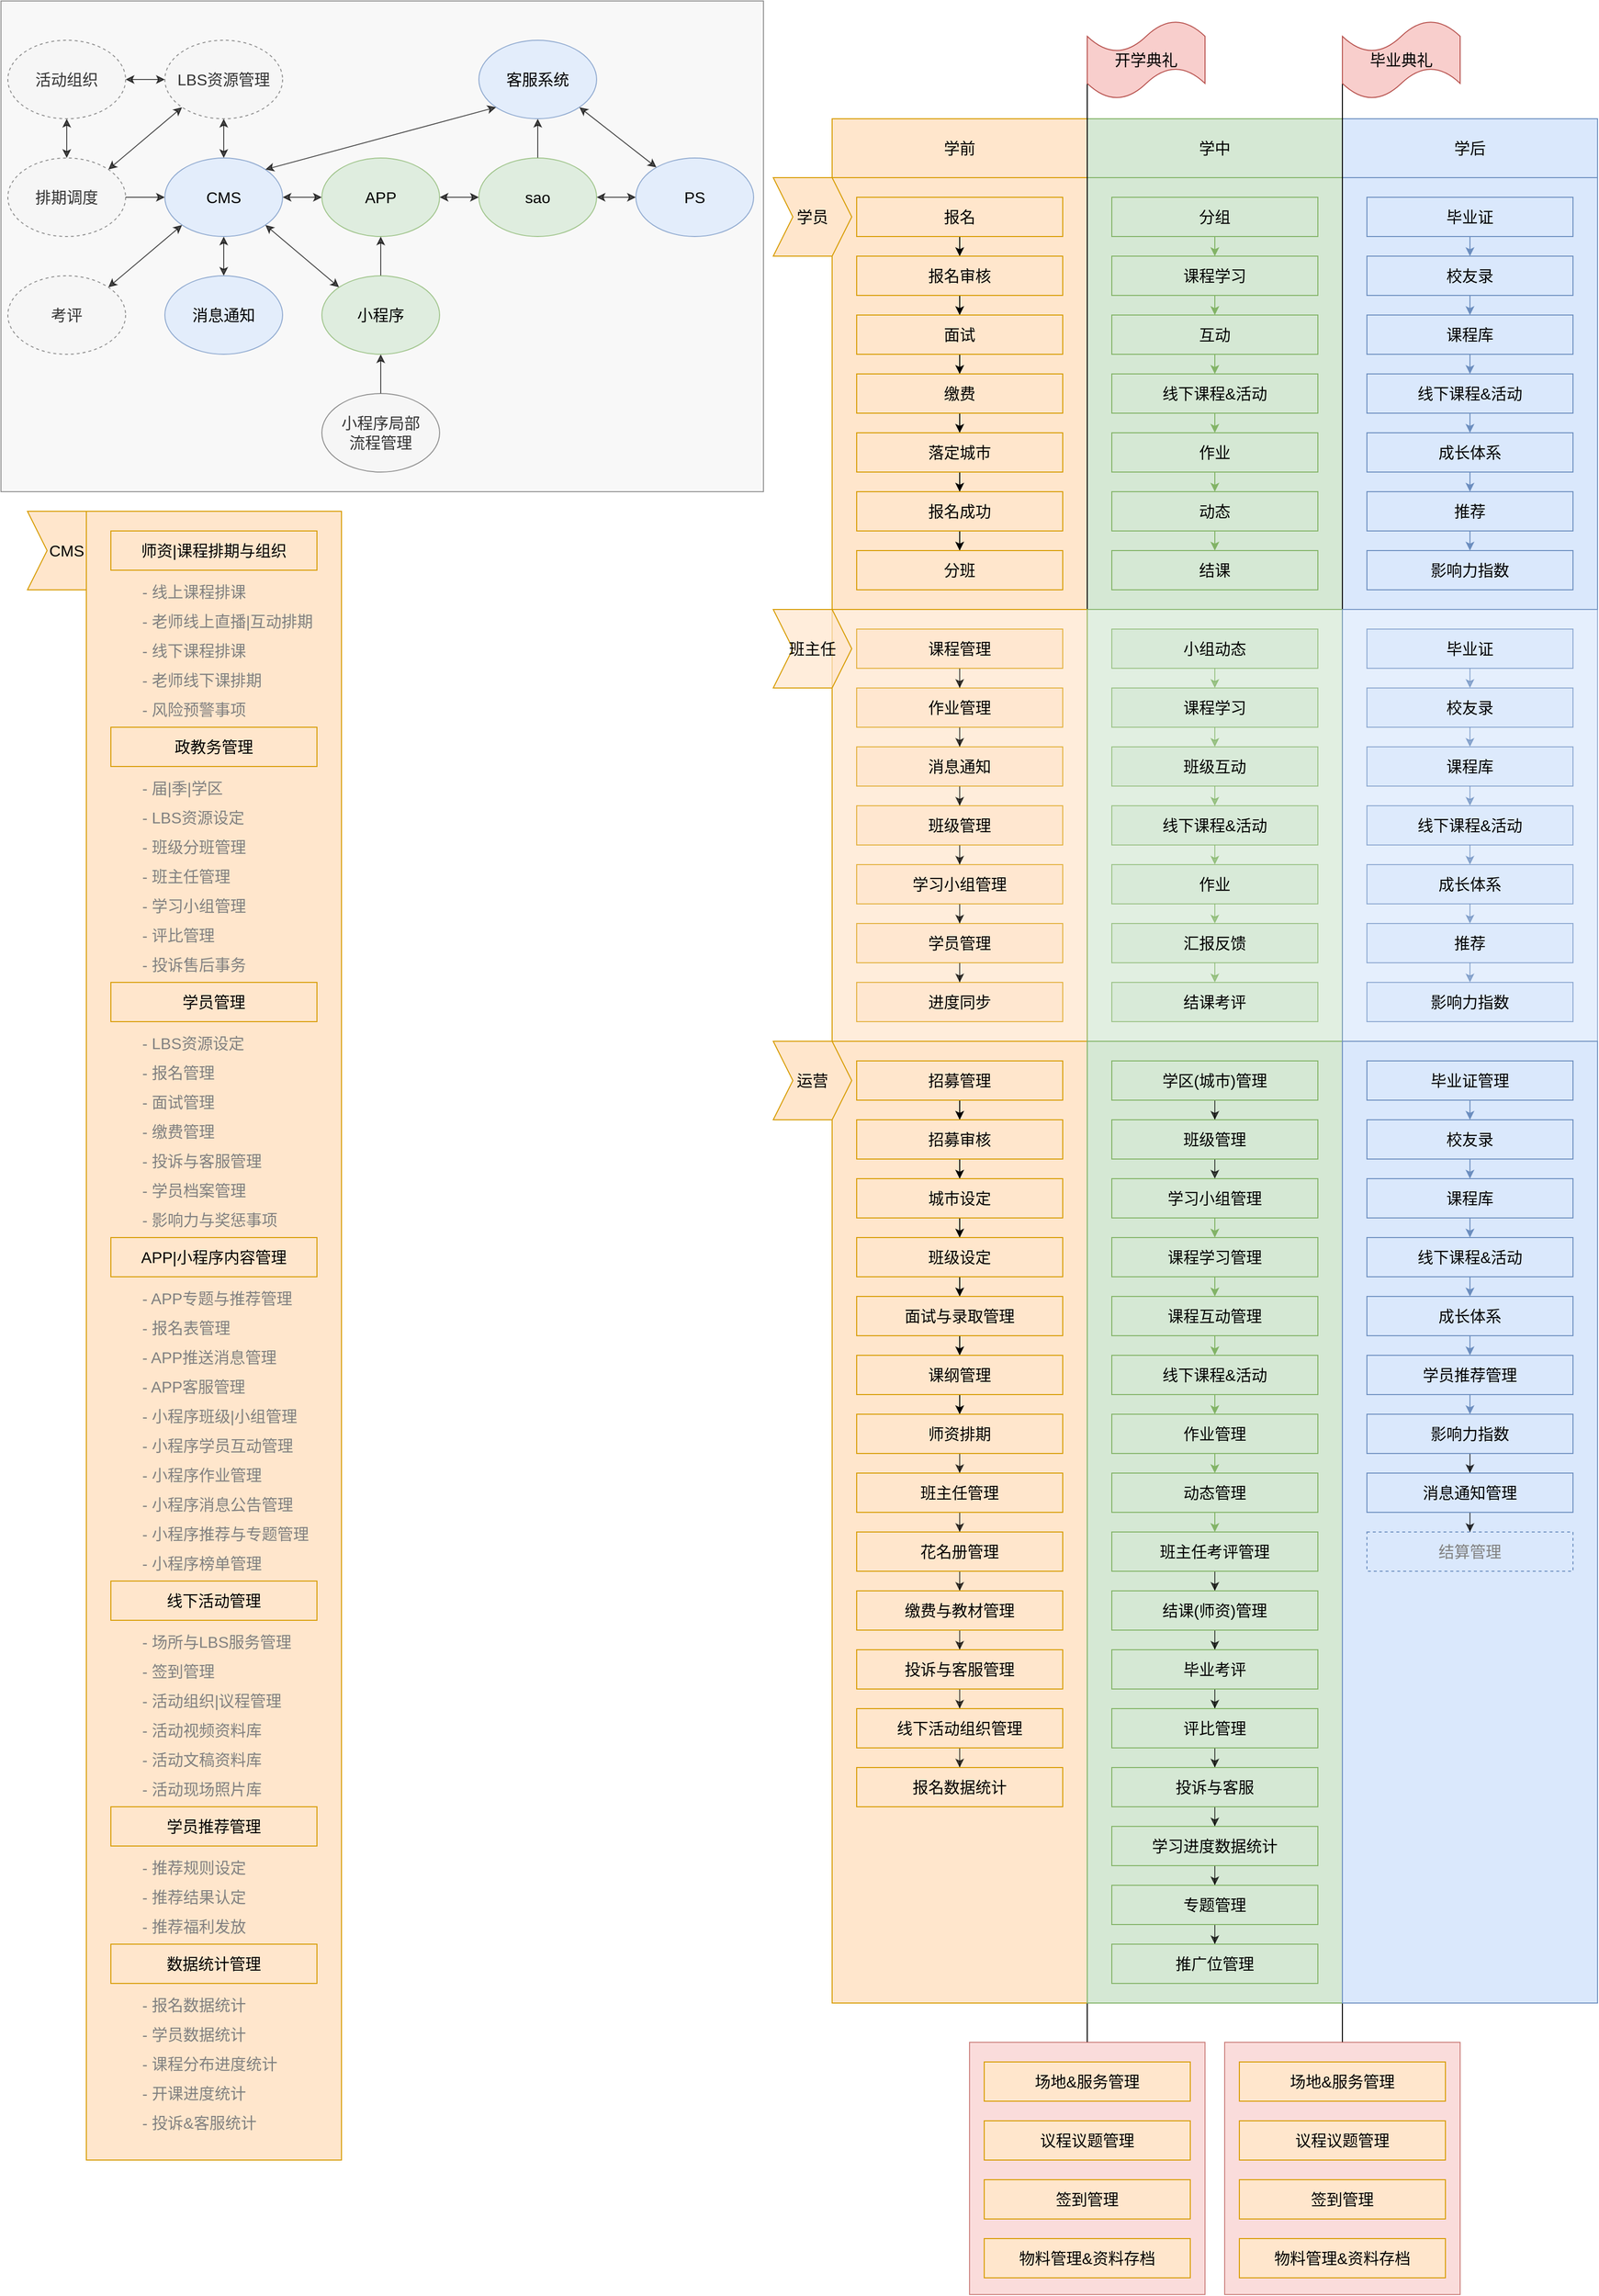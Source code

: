 <mxfile version="10.4.9" type="github"><diagram id="4RArZqrfZ94HjY8Z2qtp" name="第 1 页"><mxGraphModel dx="1926" dy="650" grid="1" gridSize="10" guides="1" tooltips="1" connect="1" arrows="1" fold="1" page="1" pageScale="1" pageWidth="827" pageHeight="1169" math="0" shadow="0"><root><mxCell id="0"/><mxCell id="1" parent="0"/><mxCell id="rx_fyqNEMt7b3Eymj_nM-295" value="" style="rounded=0;whiteSpace=wrap;html=1;fontSize=16;opacity=70;fillColor=#f5f5f5;strokeColor=#666666;fontColor=#333333;" vertex="1" parent="1"><mxGeometry x="-827" width="777" height="500" as="geometry"/></mxCell><mxCell id="rx_fyqNEMt7b3Eymj_nM-1" value="" style="rounded=0;whiteSpace=wrap;html=1;fillColor=#ffe6cc;strokeColor=#d79b00;" vertex="1" parent="1"><mxGeometry x="20" y="180" width="260" height="440" as="geometry"/></mxCell><mxCell id="rx_fyqNEMt7b3Eymj_nM-2" value="" style="rounded=0;whiteSpace=wrap;html=1;fillColor=#d5e8d4;strokeColor=#82b366;" vertex="1" parent="1"><mxGeometry x="280" y="180" width="260" height="440" as="geometry"/></mxCell><mxCell id="rx_fyqNEMt7b3Eymj_nM-3" value="" style="rounded=0;whiteSpace=wrap;html=1;fillColor=#dae8fc;strokeColor=#6c8ebf;" vertex="1" parent="1"><mxGeometry x="540" y="180" width="260" height="440" as="geometry"/></mxCell><mxCell id="rx_fyqNEMt7b3Eymj_nM-7" value="学前" style="rounded=0;whiteSpace=wrap;html=1;fillColor=#ffe6cc;strokeColor=#d79b00;fontSize=16;" vertex="1" parent="1"><mxGeometry x="20" y="120" width="260" height="60" as="geometry"/></mxCell><mxCell id="rx_fyqNEMt7b3Eymj_nM-8" value="学中" style="rounded=0;whiteSpace=wrap;html=1;fillColor=#d5e8d4;strokeColor=#82b366;fontSize=16;" vertex="1" parent="1"><mxGeometry x="280" y="120" width="260" height="60" as="geometry"/></mxCell><mxCell id="rx_fyqNEMt7b3Eymj_nM-9" value="学后" style="rounded=0;whiteSpace=wrap;html=1;fillColor=#dae8fc;strokeColor=#6c8ebf;fontSize=16;" vertex="1" parent="1"><mxGeometry x="540" y="120" width="260" height="60" as="geometry"/></mxCell><mxCell id="rx_fyqNEMt7b3Eymj_nM-10" value="" style="endArrow=none;html=1;fontSize=16;entryX=0.5;entryY=0;entryDx=0;entryDy=0;" edge="1" parent="1" target="rx_fyqNEMt7b3Eymj_nM-296"><mxGeometry width="50" height="50" relative="1" as="geometry"><mxPoint x="280" y="40" as="sourcePoint"/><mxPoint x="280" y="2080" as="targetPoint"/></mxGeometry></mxCell><mxCell id="rx_fyqNEMt7b3Eymj_nM-11" value="" style="endArrow=none;html=1;fontSize=16;entryX=0.5;entryY=0;entryDx=0;entryDy=0;" edge="1" parent="1" target="rx_fyqNEMt7b3Eymj_nM-302"><mxGeometry width="50" height="50" relative="1" as="geometry"><mxPoint x="540" y="40" as="sourcePoint"/><mxPoint x="540" y="2080" as="targetPoint"/></mxGeometry></mxCell><mxCell id="rx_fyqNEMt7b3Eymj_nM-12" value="开学典礼" style="shape=tape;whiteSpace=wrap;html=1;fontSize=16;fillColor=#f8cecc;strokeColor=#b85450;" vertex="1" parent="1"><mxGeometry x="280" y="20" width="120" height="80" as="geometry"/></mxCell><mxCell id="rx_fyqNEMt7b3Eymj_nM-13" value="毕业典礼" style="shape=tape;whiteSpace=wrap;html=1;fontSize=16;fillColor=#f8cecc;strokeColor=#b85450;" vertex="1" parent="1"><mxGeometry x="540" y="20" width="120" height="80" as="geometry"/></mxCell><mxCell id="rx_fyqNEMt7b3Eymj_nM-14" value="学员" style="shape=step;perimeter=stepPerimeter;whiteSpace=wrap;html=1;fixedSize=1;fontSize=16;fillColor=#ffe6cc;strokeColor=#d79b00;" vertex="1" parent="1"><mxGeometry x="-40" y="180" width="80" height="80" as="geometry"/></mxCell><mxCell id="rx_fyqNEMt7b3Eymj_nM-18" value="" style="edgeStyle=orthogonalEdgeStyle;rounded=0;orthogonalLoop=1;jettySize=auto;html=1;fontSize=16;fontColor=#FF9999;" edge="1" parent="1" source="rx_fyqNEMt7b3Eymj_nM-15" target="rx_fyqNEMt7b3Eymj_nM-17"><mxGeometry relative="1" as="geometry"/></mxCell><mxCell id="rx_fyqNEMt7b3Eymj_nM-15" value="报名" style="rounded=0;whiteSpace=wrap;html=1;fontSize=16;fillColor=#ffe6cc;strokeColor=#d79b00;" vertex="1" parent="1"><mxGeometry x="45" y="200" width="210" height="40" as="geometry"/></mxCell><mxCell id="rx_fyqNEMt7b3Eymj_nM-20" value="" style="edgeStyle=orthogonalEdgeStyle;rounded=0;orthogonalLoop=1;jettySize=auto;html=1;fontSize=16;fontColor=#FF9999;" edge="1" parent="1" source="rx_fyqNEMt7b3Eymj_nM-17" target="rx_fyqNEMt7b3Eymj_nM-19"><mxGeometry relative="1" as="geometry"/></mxCell><mxCell id="rx_fyqNEMt7b3Eymj_nM-17" value="报名审核" style="rounded=0;whiteSpace=wrap;html=1;fontSize=16;fillColor=#ffe6cc;strokeColor=#d79b00;" vertex="1" parent="1"><mxGeometry x="45" y="260" width="210" height="40" as="geometry"/></mxCell><mxCell id="rx_fyqNEMt7b3Eymj_nM-22" value="" style="edgeStyle=orthogonalEdgeStyle;rounded=0;orthogonalLoop=1;jettySize=auto;html=1;fontSize=16;fontColor=#FF9999;" edge="1" parent="1" source="rx_fyqNEMt7b3Eymj_nM-19" target="rx_fyqNEMt7b3Eymj_nM-21"><mxGeometry relative="1" as="geometry"/></mxCell><mxCell id="rx_fyqNEMt7b3Eymj_nM-19" value="面试" style="rounded=0;whiteSpace=wrap;html=1;fontSize=16;fillColor=#ffe6cc;strokeColor=#d79b00;" vertex="1" parent="1"><mxGeometry x="45" y="320" width="210" height="40" as="geometry"/></mxCell><mxCell id="rx_fyqNEMt7b3Eymj_nM-24" value="" style="edgeStyle=orthogonalEdgeStyle;rounded=0;orthogonalLoop=1;jettySize=auto;html=1;fontSize=16;fontColor=#FF9999;" edge="1" parent="1" source="rx_fyqNEMt7b3Eymj_nM-21" target="rx_fyqNEMt7b3Eymj_nM-23"><mxGeometry relative="1" as="geometry"/></mxCell><mxCell id="rx_fyqNEMt7b3Eymj_nM-21" value="缴费" style="rounded=0;whiteSpace=wrap;html=1;fontSize=16;fillColor=#ffe6cc;strokeColor=#d79b00;" vertex="1" parent="1"><mxGeometry x="45" y="380" width="210" height="40" as="geometry"/></mxCell><mxCell id="rx_fyqNEMt7b3Eymj_nM-26" value="" style="edgeStyle=orthogonalEdgeStyle;rounded=0;orthogonalLoop=1;jettySize=auto;html=1;fontSize=16;fontColor=#FF9999;" edge="1" parent="1" source="rx_fyqNEMt7b3Eymj_nM-23" target="rx_fyqNEMt7b3Eymj_nM-25"><mxGeometry relative="1" as="geometry"/></mxCell><mxCell id="rx_fyqNEMt7b3Eymj_nM-23" value="落定城市" style="rounded=0;whiteSpace=wrap;html=1;fontSize=16;fillColor=#ffe6cc;strokeColor=#d79b00;" vertex="1" parent="1"><mxGeometry x="45" y="440" width="210" height="40" as="geometry"/></mxCell><mxCell id="rx_fyqNEMt7b3Eymj_nM-28" value="" style="edgeStyle=orthogonalEdgeStyle;rounded=0;orthogonalLoop=1;jettySize=auto;html=1;fontSize=16;fontColor=#FF9999;" edge="1" parent="1" source="rx_fyqNEMt7b3Eymj_nM-25" target="rx_fyqNEMt7b3Eymj_nM-27"><mxGeometry relative="1" as="geometry"/></mxCell><mxCell id="rx_fyqNEMt7b3Eymj_nM-25" value="报名成功" style="rounded=0;whiteSpace=wrap;html=1;fontSize=16;fillColor=#ffe6cc;strokeColor=#d79b00;" vertex="1" parent="1"><mxGeometry x="45" y="500" width="210" height="40" as="geometry"/></mxCell><mxCell id="rx_fyqNEMt7b3Eymj_nM-27" value="分班" style="rounded=0;whiteSpace=wrap;html=1;fontSize=16;fillColor=#ffe6cc;strokeColor=#d79b00;" vertex="1" parent="1"><mxGeometry x="45" y="560" width="210" height="40" as="geometry"/></mxCell><mxCell id="rx_fyqNEMt7b3Eymj_nM-38" style="edgeStyle=orthogonalEdgeStyle;rounded=0;orthogonalLoop=1;jettySize=auto;html=1;exitX=0.5;exitY=1;exitDx=0;exitDy=0;entryX=0.5;entryY=0;entryDx=0;entryDy=0;fontSize=16;fontColor=#FF9999;fillColor=#d5e8d4;strokeColor=#82b366;" edge="1" parent="1" source="rx_fyqNEMt7b3Eymj_nM-31" target="rx_fyqNEMt7b3Eymj_nM-32"><mxGeometry relative="1" as="geometry"/></mxCell><mxCell id="rx_fyqNEMt7b3Eymj_nM-31" value="分组" style="rounded=0;whiteSpace=wrap;html=1;fontSize=16;fillColor=#d5e8d4;strokeColor=#82b366;" vertex="1" parent="1"><mxGeometry x="305" y="200" width="210" height="40" as="geometry"/></mxCell><mxCell id="rx_fyqNEMt7b3Eymj_nM-40" style="edgeStyle=orthogonalEdgeStyle;rounded=0;orthogonalLoop=1;jettySize=auto;html=1;exitX=0.5;exitY=1;exitDx=0;exitDy=0;entryX=0.5;entryY=0;entryDx=0;entryDy=0;fontSize=16;fontColor=#FF9999;fillColor=#d5e8d4;strokeColor=#82b366;" edge="1" parent="1" source="rx_fyqNEMt7b3Eymj_nM-32" target="rx_fyqNEMt7b3Eymj_nM-33"><mxGeometry relative="1" as="geometry"/></mxCell><mxCell id="rx_fyqNEMt7b3Eymj_nM-32" value="课程学习" style="rounded=0;whiteSpace=wrap;html=1;fontSize=16;fillColor=#d5e8d4;strokeColor=#82b366;" vertex="1" parent="1"><mxGeometry x="305" y="260" width="210" height="40" as="geometry"/></mxCell><mxCell id="rx_fyqNEMt7b3Eymj_nM-41" style="edgeStyle=orthogonalEdgeStyle;rounded=0;orthogonalLoop=1;jettySize=auto;html=1;exitX=0.5;exitY=1;exitDx=0;exitDy=0;entryX=0.5;entryY=0;entryDx=0;entryDy=0;fontSize=16;fontColor=#FF9999;fillColor=#d5e8d4;strokeColor=#82b366;" edge="1" parent="1" source="rx_fyqNEMt7b3Eymj_nM-33" target="rx_fyqNEMt7b3Eymj_nM-34"><mxGeometry relative="1" as="geometry"/></mxCell><mxCell id="rx_fyqNEMt7b3Eymj_nM-33" value="互动" style="rounded=0;whiteSpace=wrap;html=1;fontSize=16;fillColor=#d5e8d4;strokeColor=#82b366;" vertex="1" parent="1"><mxGeometry x="305" y="320" width="210" height="40" as="geometry"/></mxCell><mxCell id="rx_fyqNEMt7b3Eymj_nM-42" style="edgeStyle=orthogonalEdgeStyle;rounded=0;orthogonalLoop=1;jettySize=auto;html=1;exitX=0.5;exitY=1;exitDx=0;exitDy=0;entryX=0.5;entryY=0;entryDx=0;entryDy=0;fontSize=16;fontColor=#FF9999;fillColor=#d5e8d4;strokeColor=#82b366;" edge="1" parent="1" source="rx_fyqNEMt7b3Eymj_nM-34" target="rx_fyqNEMt7b3Eymj_nM-35"><mxGeometry relative="1" as="geometry"/></mxCell><mxCell id="rx_fyqNEMt7b3Eymj_nM-34" value="线下课程&amp;amp;活动" style="rounded=0;whiteSpace=wrap;html=1;fontSize=16;fillColor=#d5e8d4;strokeColor=#82b366;" vertex="1" parent="1"><mxGeometry x="305" y="380" width="210" height="40" as="geometry"/></mxCell><mxCell id="rx_fyqNEMt7b3Eymj_nM-43" style="edgeStyle=orthogonalEdgeStyle;rounded=0;orthogonalLoop=1;jettySize=auto;html=1;exitX=0.5;exitY=1;exitDx=0;exitDy=0;entryX=0.5;entryY=0;entryDx=0;entryDy=0;fontSize=16;fontColor=#FF9999;fillColor=#d5e8d4;strokeColor=#82b366;" edge="1" parent="1" source="rx_fyqNEMt7b3Eymj_nM-35" target="rx_fyqNEMt7b3Eymj_nM-36"><mxGeometry relative="1" as="geometry"/></mxCell><mxCell id="rx_fyqNEMt7b3Eymj_nM-35" value="作业" style="rounded=0;whiteSpace=wrap;html=1;fontSize=16;fillColor=#d5e8d4;strokeColor=#82b366;" vertex="1" parent="1"><mxGeometry x="305" y="440" width="210" height="40" as="geometry"/></mxCell><mxCell id="rx_fyqNEMt7b3Eymj_nM-44" style="edgeStyle=orthogonalEdgeStyle;rounded=0;orthogonalLoop=1;jettySize=auto;html=1;exitX=0.5;exitY=1;exitDx=0;exitDy=0;entryX=0.5;entryY=0;entryDx=0;entryDy=0;fontSize=16;fontColor=#FF9999;fillColor=#d5e8d4;strokeColor=#82b366;" edge="1" parent="1" source="rx_fyqNEMt7b3Eymj_nM-36" target="rx_fyqNEMt7b3Eymj_nM-37"><mxGeometry relative="1" as="geometry"/></mxCell><mxCell id="rx_fyqNEMt7b3Eymj_nM-36" value="动态" style="rounded=0;whiteSpace=wrap;html=1;fontSize=16;fillColor=#d5e8d4;strokeColor=#82b366;" vertex="1" parent="1"><mxGeometry x="305" y="500" width="210" height="40" as="geometry"/></mxCell><mxCell id="rx_fyqNEMt7b3Eymj_nM-37" value="结课" style="rounded=0;whiteSpace=wrap;html=1;fontSize=16;fillColor=#d5e8d4;strokeColor=#82b366;" vertex="1" parent="1"><mxGeometry x="305" y="560" width="210" height="40" as="geometry"/></mxCell><mxCell id="rx_fyqNEMt7b3Eymj_nM-62" style="edgeStyle=orthogonalEdgeStyle;rounded=0;orthogonalLoop=1;jettySize=auto;html=1;exitX=0.5;exitY=1;exitDx=0;exitDy=0;entryX=0.5;entryY=0;entryDx=0;entryDy=0;fontSize=16;fontColor=#FF9999;fillColor=#dae8fc;strokeColor=#6c8ebf;" edge="1" source="rx_fyqNEMt7b3Eymj_nM-63" target="rx_fyqNEMt7b3Eymj_nM-65" parent="1"><mxGeometry relative="1" as="geometry"/></mxCell><mxCell id="rx_fyqNEMt7b3Eymj_nM-63" value="毕业证" style="rounded=0;whiteSpace=wrap;html=1;fontSize=16;fillColor=#dae8fc;strokeColor=#6c8ebf;" vertex="1" parent="1"><mxGeometry x="565" y="200" width="210" height="40" as="geometry"/></mxCell><mxCell id="rx_fyqNEMt7b3Eymj_nM-64" style="edgeStyle=orthogonalEdgeStyle;rounded=0;orthogonalLoop=1;jettySize=auto;html=1;exitX=0.5;exitY=1;exitDx=0;exitDy=0;entryX=0.5;entryY=0;entryDx=0;entryDy=0;fontSize=16;fontColor=#FF9999;fillColor=#dae8fc;strokeColor=#6c8ebf;" edge="1" source="rx_fyqNEMt7b3Eymj_nM-65" target="rx_fyqNEMt7b3Eymj_nM-67" parent="1"><mxGeometry relative="1" as="geometry"/></mxCell><mxCell id="rx_fyqNEMt7b3Eymj_nM-65" value="校友录" style="rounded=0;whiteSpace=wrap;html=1;fontSize=16;fillColor=#dae8fc;strokeColor=#6c8ebf;" vertex="1" parent="1"><mxGeometry x="565" y="260" width="210" height="40" as="geometry"/></mxCell><mxCell id="rx_fyqNEMt7b3Eymj_nM-66" style="edgeStyle=orthogonalEdgeStyle;rounded=0;orthogonalLoop=1;jettySize=auto;html=1;exitX=0.5;exitY=1;exitDx=0;exitDy=0;entryX=0.5;entryY=0;entryDx=0;entryDy=0;fontSize=16;fontColor=#FF9999;fillColor=#dae8fc;strokeColor=#6c8ebf;" edge="1" source="rx_fyqNEMt7b3Eymj_nM-67" target="rx_fyqNEMt7b3Eymj_nM-69" parent="1"><mxGeometry relative="1" as="geometry"/></mxCell><mxCell id="rx_fyqNEMt7b3Eymj_nM-67" value="课程库" style="rounded=0;whiteSpace=wrap;html=1;fontSize=16;fillColor=#dae8fc;strokeColor=#6c8ebf;" vertex="1" parent="1"><mxGeometry x="565" y="320" width="210" height="40" as="geometry"/></mxCell><mxCell id="rx_fyqNEMt7b3Eymj_nM-68" style="edgeStyle=orthogonalEdgeStyle;rounded=0;orthogonalLoop=1;jettySize=auto;html=1;exitX=0.5;exitY=1;exitDx=0;exitDy=0;entryX=0.5;entryY=0;entryDx=0;entryDy=0;fontSize=16;fontColor=#FF9999;fillColor=#dae8fc;strokeColor=#6c8ebf;" edge="1" source="rx_fyqNEMt7b3Eymj_nM-69" target="rx_fyqNEMt7b3Eymj_nM-71" parent="1"><mxGeometry relative="1" as="geometry"/></mxCell><mxCell id="rx_fyqNEMt7b3Eymj_nM-69" value="线下课程&amp;amp;活动" style="rounded=0;whiteSpace=wrap;html=1;fontSize=16;fillColor=#dae8fc;strokeColor=#6c8ebf;" vertex="1" parent="1"><mxGeometry x="565" y="380" width="210" height="40" as="geometry"/></mxCell><mxCell id="rx_fyqNEMt7b3Eymj_nM-70" style="edgeStyle=orthogonalEdgeStyle;rounded=0;orthogonalLoop=1;jettySize=auto;html=1;exitX=0.5;exitY=1;exitDx=0;exitDy=0;entryX=0.5;entryY=0;entryDx=0;entryDy=0;fontSize=16;fontColor=#FF9999;fillColor=#dae8fc;strokeColor=#6c8ebf;" edge="1" source="rx_fyqNEMt7b3Eymj_nM-71" target="rx_fyqNEMt7b3Eymj_nM-73" parent="1"><mxGeometry relative="1" as="geometry"/></mxCell><mxCell id="rx_fyqNEMt7b3Eymj_nM-71" value="成长体系" style="rounded=0;whiteSpace=wrap;html=1;fontSize=16;fillColor=#dae8fc;strokeColor=#6c8ebf;" vertex="1" parent="1"><mxGeometry x="565" y="440" width="210" height="40" as="geometry"/></mxCell><mxCell id="rx_fyqNEMt7b3Eymj_nM-72" style="edgeStyle=orthogonalEdgeStyle;rounded=0;orthogonalLoop=1;jettySize=auto;html=1;exitX=0.5;exitY=1;exitDx=0;exitDy=0;entryX=0.5;entryY=0;entryDx=0;entryDy=0;fontSize=16;fontColor=#FF9999;fillColor=#dae8fc;strokeColor=#6c8ebf;" edge="1" source="rx_fyqNEMt7b3Eymj_nM-73" target="rx_fyqNEMt7b3Eymj_nM-74" parent="1"><mxGeometry relative="1" as="geometry"/></mxCell><mxCell id="rx_fyqNEMt7b3Eymj_nM-73" value="推荐" style="rounded=0;whiteSpace=wrap;html=1;fontSize=16;fillColor=#dae8fc;strokeColor=#6c8ebf;" vertex="1" parent="1"><mxGeometry x="565" y="500" width="210" height="40" as="geometry"/></mxCell><mxCell id="rx_fyqNEMt7b3Eymj_nM-74" value="影响力指数" style="rounded=0;whiteSpace=wrap;html=1;fontSize=16;fillColor=#dae8fc;strokeColor=#6c8ebf;" vertex="1" parent="1"><mxGeometry x="565" y="560" width="210" height="40" as="geometry"/></mxCell><mxCell id="rx_fyqNEMt7b3Eymj_nM-77" value="" style="rounded=0;whiteSpace=wrap;html=1;fillColor=#ffe6cc;strokeColor=#d79b00;fillOpacity=70;" vertex="1" parent="1"><mxGeometry x="20" y="620" width="260" height="440" as="geometry"/></mxCell><mxCell id="rx_fyqNEMt7b3Eymj_nM-78" value="" style="rounded=0;whiteSpace=wrap;html=1;fillColor=#d5e8d4;strokeColor=#82b366;opacity=70;" vertex="1" parent="1"><mxGeometry x="280" y="620" width="260" height="440" as="geometry"/></mxCell><mxCell id="rx_fyqNEMt7b3Eymj_nM-79" value="" style="rounded=0;whiteSpace=wrap;html=1;fillColor=#dae8fc;strokeColor=#6c8ebf;opacity=70;" vertex="1" parent="1"><mxGeometry x="540" y="620" width="260" height="440" as="geometry"/></mxCell><mxCell id="rx_fyqNEMt7b3Eymj_nM-80" value="班主任" style="shape=step;perimeter=stepPerimeter;whiteSpace=wrap;html=1;fixedSize=1;fontSize=16;fillColor=#ffe6cc;strokeColor=#d79b00;fillOpacity=70;" vertex="1" parent="1"><mxGeometry x="-40" y="620" width="80" height="80" as="geometry"/></mxCell><mxCell id="rx_fyqNEMt7b3Eymj_nM-81" value="" style="edgeStyle=orthogonalEdgeStyle;rounded=0;orthogonalLoop=1;jettySize=auto;html=1;fontSize=16;fontColor=#FF9999;opacity=70;" edge="1" source="rx_fyqNEMt7b3Eymj_nM-82" target="rx_fyqNEMt7b3Eymj_nM-84" parent="1"><mxGeometry relative="1" as="geometry"/></mxCell><mxCell id="rx_fyqNEMt7b3Eymj_nM-82" value="课程管理" style="rounded=0;whiteSpace=wrap;html=1;fontSize=16;fillColor=#ffe6cc;strokeColor=#d79b00;opacity=70;" vertex="1" parent="1"><mxGeometry x="45" y="640" width="210" height="40" as="geometry"/></mxCell><mxCell id="rx_fyqNEMt7b3Eymj_nM-83" value="" style="edgeStyle=orthogonalEdgeStyle;rounded=0;orthogonalLoop=1;jettySize=auto;html=1;fontSize=16;fontColor=#FF9999;opacity=70;" edge="1" source="rx_fyqNEMt7b3Eymj_nM-84" target="rx_fyqNEMt7b3Eymj_nM-86" parent="1"><mxGeometry relative="1" as="geometry"/></mxCell><mxCell id="rx_fyqNEMt7b3Eymj_nM-84" value="作业管理" style="rounded=0;whiteSpace=wrap;html=1;fontSize=16;fillColor=#ffe6cc;strokeColor=#d79b00;opacity=70;" vertex="1" parent="1"><mxGeometry x="45" y="700" width="210" height="40" as="geometry"/></mxCell><mxCell id="rx_fyqNEMt7b3Eymj_nM-85" value="" style="edgeStyle=orthogonalEdgeStyle;rounded=0;orthogonalLoop=1;jettySize=auto;html=1;fontSize=16;fontColor=#FF9999;opacity=70;" edge="1" source="rx_fyqNEMt7b3Eymj_nM-86" target="rx_fyqNEMt7b3Eymj_nM-88" parent="1"><mxGeometry relative="1" as="geometry"/></mxCell><mxCell id="rx_fyqNEMt7b3Eymj_nM-86" value="消息通知" style="rounded=0;whiteSpace=wrap;html=1;fontSize=16;fillColor=#ffe6cc;strokeColor=#d79b00;opacity=70;" vertex="1" parent="1"><mxGeometry x="45" y="760" width="210" height="40" as="geometry"/></mxCell><mxCell id="rx_fyqNEMt7b3Eymj_nM-87" value="" style="edgeStyle=orthogonalEdgeStyle;rounded=0;orthogonalLoop=1;jettySize=auto;html=1;fontSize=16;fontColor=#FF9999;opacity=70;" edge="1" source="rx_fyqNEMt7b3Eymj_nM-88" target="rx_fyqNEMt7b3Eymj_nM-90" parent="1"><mxGeometry relative="1" as="geometry"/></mxCell><mxCell id="rx_fyqNEMt7b3Eymj_nM-88" value="班级管理" style="rounded=0;whiteSpace=wrap;html=1;fontSize=16;fillColor=#ffe6cc;strokeColor=#d79b00;opacity=70;" vertex="1" parent="1"><mxGeometry x="45" y="820" width="210" height="40" as="geometry"/></mxCell><mxCell id="rx_fyqNEMt7b3Eymj_nM-89" value="" style="edgeStyle=orthogonalEdgeStyle;rounded=0;orthogonalLoop=1;jettySize=auto;html=1;fontSize=16;fontColor=#FF9999;opacity=70;" edge="1" source="rx_fyqNEMt7b3Eymj_nM-90" target="rx_fyqNEMt7b3Eymj_nM-92" parent="1"><mxGeometry relative="1" as="geometry"/></mxCell><mxCell id="rx_fyqNEMt7b3Eymj_nM-90" value="学习小组管理" style="rounded=0;whiteSpace=wrap;html=1;fontSize=16;fillColor=#ffe6cc;strokeColor=#d79b00;opacity=70;" vertex="1" parent="1"><mxGeometry x="45" y="880" width="210" height="40" as="geometry"/></mxCell><mxCell id="rx_fyqNEMt7b3Eymj_nM-91" value="" style="edgeStyle=orthogonalEdgeStyle;rounded=0;orthogonalLoop=1;jettySize=auto;html=1;fontSize=16;fontColor=#FF9999;opacity=70;" edge="1" source="rx_fyqNEMt7b3Eymj_nM-92" target="rx_fyqNEMt7b3Eymj_nM-93" parent="1"><mxGeometry relative="1" as="geometry"/></mxCell><mxCell id="rx_fyqNEMt7b3Eymj_nM-92" value="学员管理" style="rounded=0;whiteSpace=wrap;html=1;fontSize=16;fillColor=#ffe6cc;strokeColor=#d79b00;opacity=70;" vertex="1" parent="1"><mxGeometry x="45" y="940" width="210" height="40" as="geometry"/></mxCell><mxCell id="rx_fyqNEMt7b3Eymj_nM-93" value="进度同步" style="rounded=0;whiteSpace=wrap;html=1;fontSize=16;fillColor=#ffe6cc;strokeColor=#d79b00;opacity=70;" vertex="1" parent="1"><mxGeometry x="45" y="1000" width="210" height="40" as="geometry"/></mxCell><mxCell id="rx_fyqNEMt7b3Eymj_nM-94" style="edgeStyle=orthogonalEdgeStyle;rounded=0;orthogonalLoop=1;jettySize=auto;html=1;exitX=0.5;exitY=1;exitDx=0;exitDy=0;entryX=0.5;entryY=0;entryDx=0;entryDy=0;fontSize=16;fontColor=#FF9999;fillColor=#d5e8d4;strokeColor=#82b366;opacity=70;" edge="1" source="rx_fyqNEMt7b3Eymj_nM-95" target="rx_fyqNEMt7b3Eymj_nM-97" parent="1"><mxGeometry relative="1" as="geometry"/></mxCell><mxCell id="rx_fyqNEMt7b3Eymj_nM-95" value="小组动态" style="rounded=0;whiteSpace=wrap;html=1;fontSize=16;fillColor=#d5e8d4;strokeColor=#82b366;opacity=70;" vertex="1" parent="1"><mxGeometry x="305" y="640" width="210" height="40" as="geometry"/></mxCell><mxCell id="rx_fyqNEMt7b3Eymj_nM-96" style="edgeStyle=orthogonalEdgeStyle;rounded=0;orthogonalLoop=1;jettySize=auto;html=1;exitX=0.5;exitY=1;exitDx=0;exitDy=0;entryX=0.5;entryY=0;entryDx=0;entryDy=0;fontSize=16;fontColor=#FF9999;fillColor=#d5e8d4;strokeColor=#82b366;opacity=70;" edge="1" source="rx_fyqNEMt7b3Eymj_nM-97" target="rx_fyqNEMt7b3Eymj_nM-99" parent="1"><mxGeometry relative="1" as="geometry"/></mxCell><mxCell id="rx_fyqNEMt7b3Eymj_nM-97" value="课程学习" style="rounded=0;whiteSpace=wrap;html=1;fontSize=16;fillColor=#d5e8d4;strokeColor=#82b366;opacity=70;" vertex="1" parent="1"><mxGeometry x="305" y="700" width="210" height="40" as="geometry"/></mxCell><mxCell id="rx_fyqNEMt7b3Eymj_nM-98" style="edgeStyle=orthogonalEdgeStyle;rounded=0;orthogonalLoop=1;jettySize=auto;html=1;exitX=0.5;exitY=1;exitDx=0;exitDy=0;entryX=0.5;entryY=0;entryDx=0;entryDy=0;fontSize=16;fontColor=#FF9999;fillColor=#d5e8d4;strokeColor=#82b366;opacity=70;" edge="1" source="rx_fyqNEMt7b3Eymj_nM-99" target="rx_fyqNEMt7b3Eymj_nM-101" parent="1"><mxGeometry relative="1" as="geometry"/></mxCell><mxCell id="rx_fyqNEMt7b3Eymj_nM-99" value="班级互动" style="rounded=0;whiteSpace=wrap;html=1;fontSize=16;fillColor=#d5e8d4;strokeColor=#82b366;opacity=70;" vertex="1" parent="1"><mxGeometry x="305" y="760" width="210" height="40" as="geometry"/></mxCell><mxCell id="rx_fyqNEMt7b3Eymj_nM-100" style="edgeStyle=orthogonalEdgeStyle;rounded=0;orthogonalLoop=1;jettySize=auto;html=1;exitX=0.5;exitY=1;exitDx=0;exitDy=0;entryX=0.5;entryY=0;entryDx=0;entryDy=0;fontSize=16;fontColor=#FF9999;fillColor=#d5e8d4;strokeColor=#82b366;opacity=70;" edge="1" source="rx_fyqNEMt7b3Eymj_nM-101" target="rx_fyqNEMt7b3Eymj_nM-103" parent="1"><mxGeometry relative="1" as="geometry"/></mxCell><mxCell id="rx_fyqNEMt7b3Eymj_nM-101" value="线下课程&amp;amp;活动" style="rounded=0;whiteSpace=wrap;html=1;fontSize=16;fillColor=#d5e8d4;strokeColor=#82b366;opacity=70;" vertex="1" parent="1"><mxGeometry x="305" y="820" width="210" height="40" as="geometry"/></mxCell><mxCell id="rx_fyqNEMt7b3Eymj_nM-102" style="edgeStyle=orthogonalEdgeStyle;rounded=0;orthogonalLoop=1;jettySize=auto;html=1;exitX=0.5;exitY=1;exitDx=0;exitDy=0;entryX=0.5;entryY=0;entryDx=0;entryDy=0;fontSize=16;fontColor=#FF9999;fillColor=#d5e8d4;strokeColor=#82b366;opacity=70;" edge="1" source="rx_fyqNEMt7b3Eymj_nM-103" target="rx_fyqNEMt7b3Eymj_nM-105" parent="1"><mxGeometry relative="1" as="geometry"/></mxCell><mxCell id="rx_fyqNEMt7b3Eymj_nM-103" value="作业" style="rounded=0;whiteSpace=wrap;html=1;fontSize=16;fillColor=#d5e8d4;strokeColor=#82b366;opacity=70;" vertex="1" parent="1"><mxGeometry x="305" y="880" width="210" height="40" as="geometry"/></mxCell><mxCell id="rx_fyqNEMt7b3Eymj_nM-104" style="edgeStyle=orthogonalEdgeStyle;rounded=0;orthogonalLoop=1;jettySize=auto;html=1;exitX=0.5;exitY=1;exitDx=0;exitDy=0;entryX=0.5;entryY=0;entryDx=0;entryDy=0;fontSize=16;fontColor=#FF9999;fillColor=#d5e8d4;strokeColor=#82b366;opacity=70;" edge="1" source="rx_fyqNEMt7b3Eymj_nM-105" target="rx_fyqNEMt7b3Eymj_nM-106" parent="1"><mxGeometry relative="1" as="geometry"/></mxCell><mxCell id="rx_fyqNEMt7b3Eymj_nM-105" value="汇报反馈" style="rounded=0;whiteSpace=wrap;html=1;fontSize=16;fillColor=#d5e8d4;strokeColor=#82b366;opacity=70;" vertex="1" parent="1"><mxGeometry x="305" y="940" width="210" height="40" as="geometry"/></mxCell><mxCell id="rx_fyqNEMt7b3Eymj_nM-106" value="结课考评" style="rounded=0;whiteSpace=wrap;html=1;fontSize=16;fillColor=#d5e8d4;strokeColor=#82b366;opacity=70;" vertex="1" parent="1"><mxGeometry x="305" y="1000" width="210" height="40" as="geometry"/></mxCell><mxCell id="rx_fyqNEMt7b3Eymj_nM-107" style="edgeStyle=orthogonalEdgeStyle;rounded=0;orthogonalLoop=1;jettySize=auto;html=1;exitX=0.5;exitY=1;exitDx=0;exitDy=0;entryX=0.5;entryY=0;entryDx=0;entryDy=0;fontSize=16;fontColor=#FF9999;fillColor=#dae8fc;strokeColor=#6c8ebf;opacity=70;" edge="1" source="rx_fyqNEMt7b3Eymj_nM-108" target="rx_fyqNEMt7b3Eymj_nM-110" parent="1"><mxGeometry relative="1" as="geometry"/></mxCell><mxCell id="rx_fyqNEMt7b3Eymj_nM-108" value="毕业证" style="rounded=0;whiteSpace=wrap;html=1;fontSize=16;fillColor=#dae8fc;strokeColor=#6c8ebf;opacity=70;" vertex="1" parent="1"><mxGeometry x="565" y="640" width="210" height="40" as="geometry"/></mxCell><mxCell id="rx_fyqNEMt7b3Eymj_nM-109" style="edgeStyle=orthogonalEdgeStyle;rounded=0;orthogonalLoop=1;jettySize=auto;html=1;exitX=0.5;exitY=1;exitDx=0;exitDy=0;entryX=0.5;entryY=0;entryDx=0;entryDy=0;fontSize=16;fontColor=#FF9999;fillColor=#dae8fc;strokeColor=#6c8ebf;opacity=70;" edge="1" source="rx_fyqNEMt7b3Eymj_nM-110" target="rx_fyqNEMt7b3Eymj_nM-112" parent="1"><mxGeometry relative="1" as="geometry"/></mxCell><mxCell id="rx_fyqNEMt7b3Eymj_nM-110" value="校友录" style="rounded=0;whiteSpace=wrap;html=1;fontSize=16;fillColor=#dae8fc;strokeColor=#6c8ebf;opacity=70;" vertex="1" parent="1"><mxGeometry x="565" y="700" width="210" height="40" as="geometry"/></mxCell><mxCell id="rx_fyqNEMt7b3Eymj_nM-111" style="edgeStyle=orthogonalEdgeStyle;rounded=0;orthogonalLoop=1;jettySize=auto;html=1;exitX=0.5;exitY=1;exitDx=0;exitDy=0;entryX=0.5;entryY=0;entryDx=0;entryDy=0;fontSize=16;fontColor=#FF9999;fillColor=#dae8fc;strokeColor=#6c8ebf;opacity=70;" edge="1" source="rx_fyqNEMt7b3Eymj_nM-112" target="rx_fyqNEMt7b3Eymj_nM-114" parent="1"><mxGeometry relative="1" as="geometry"/></mxCell><mxCell id="rx_fyqNEMt7b3Eymj_nM-112" value="课程库" style="rounded=0;whiteSpace=wrap;html=1;fontSize=16;fillColor=#dae8fc;strokeColor=#6c8ebf;opacity=70;" vertex="1" parent="1"><mxGeometry x="565" y="760" width="210" height="40" as="geometry"/></mxCell><mxCell id="rx_fyqNEMt7b3Eymj_nM-113" style="edgeStyle=orthogonalEdgeStyle;rounded=0;orthogonalLoop=1;jettySize=auto;html=1;exitX=0.5;exitY=1;exitDx=0;exitDy=0;entryX=0.5;entryY=0;entryDx=0;entryDy=0;fontSize=16;fontColor=#FF9999;fillColor=#dae8fc;strokeColor=#6c8ebf;opacity=70;" edge="1" source="rx_fyqNEMt7b3Eymj_nM-114" target="rx_fyqNEMt7b3Eymj_nM-116" parent="1"><mxGeometry relative="1" as="geometry"/></mxCell><mxCell id="rx_fyqNEMt7b3Eymj_nM-114" value="线下课程&amp;amp;活动" style="rounded=0;whiteSpace=wrap;html=1;fontSize=16;fillColor=#dae8fc;strokeColor=#6c8ebf;opacity=70;" vertex="1" parent="1"><mxGeometry x="565" y="820" width="210" height="40" as="geometry"/></mxCell><mxCell id="rx_fyqNEMt7b3Eymj_nM-115" style="edgeStyle=orthogonalEdgeStyle;rounded=0;orthogonalLoop=1;jettySize=auto;html=1;exitX=0.5;exitY=1;exitDx=0;exitDy=0;entryX=0.5;entryY=0;entryDx=0;entryDy=0;fontSize=16;fontColor=#FF9999;fillColor=#dae8fc;strokeColor=#6c8ebf;opacity=70;" edge="1" source="rx_fyqNEMt7b3Eymj_nM-116" target="rx_fyqNEMt7b3Eymj_nM-118" parent="1"><mxGeometry relative="1" as="geometry"/></mxCell><mxCell id="rx_fyqNEMt7b3Eymj_nM-116" value="成长体系" style="rounded=0;whiteSpace=wrap;html=1;fontSize=16;fillColor=#dae8fc;strokeColor=#6c8ebf;opacity=70;" vertex="1" parent="1"><mxGeometry x="565" y="880" width="210" height="40" as="geometry"/></mxCell><mxCell id="rx_fyqNEMt7b3Eymj_nM-117" style="edgeStyle=orthogonalEdgeStyle;rounded=0;orthogonalLoop=1;jettySize=auto;html=1;exitX=0.5;exitY=1;exitDx=0;exitDy=0;entryX=0.5;entryY=0;entryDx=0;entryDy=0;fontSize=16;fontColor=#FF9999;fillColor=#dae8fc;strokeColor=#6c8ebf;opacity=70;" edge="1" source="rx_fyqNEMt7b3Eymj_nM-118" target="rx_fyqNEMt7b3Eymj_nM-119" parent="1"><mxGeometry relative="1" as="geometry"/></mxCell><mxCell id="rx_fyqNEMt7b3Eymj_nM-118" value="推荐" style="rounded=0;whiteSpace=wrap;html=1;fontSize=16;fillColor=#dae8fc;strokeColor=#6c8ebf;opacity=70;" vertex="1" parent="1"><mxGeometry x="565" y="940" width="210" height="40" as="geometry"/></mxCell><mxCell id="rx_fyqNEMt7b3Eymj_nM-119" value="影响力指数" style="rounded=0;whiteSpace=wrap;html=1;fontSize=16;fillColor=#dae8fc;strokeColor=#6c8ebf;opacity=70;" vertex="1" parent="1"><mxGeometry x="565" y="1000" width="210" height="40" as="geometry"/></mxCell><mxCell id="rx_fyqNEMt7b3Eymj_nM-122" value="" style="rounded=0;whiteSpace=wrap;html=1;fillColor=#ffe6cc;strokeColor=#d79b00;" vertex="1" parent="1"><mxGeometry x="20" y="1060" width="260" height="980" as="geometry"/></mxCell><mxCell id="rx_fyqNEMt7b3Eymj_nM-123" value="" style="rounded=0;whiteSpace=wrap;html=1;fillColor=#d5e8d4;strokeColor=#82b366;" vertex="1" parent="1"><mxGeometry x="280" y="1060" width="260" height="980" as="geometry"/></mxCell><mxCell id="rx_fyqNEMt7b3Eymj_nM-124" value="" style="rounded=0;whiteSpace=wrap;html=1;fillColor=#dae8fc;strokeColor=#6c8ebf;" vertex="1" parent="1"><mxGeometry x="540" y="1060" width="260" height="980" as="geometry"/></mxCell><mxCell id="rx_fyqNEMt7b3Eymj_nM-125" value="运营" style="shape=step;perimeter=stepPerimeter;whiteSpace=wrap;html=1;fixedSize=1;fontSize=16;fillColor=#ffe6cc;strokeColor=#d79b00;" vertex="1" parent="1"><mxGeometry x="-40" y="1060" width="80" height="80" as="geometry"/></mxCell><mxCell id="rx_fyqNEMt7b3Eymj_nM-126" value="" style="edgeStyle=orthogonalEdgeStyle;rounded=0;orthogonalLoop=1;jettySize=auto;html=1;fontSize=16;fontColor=#FF9999;" edge="1" source="rx_fyqNEMt7b3Eymj_nM-127" target="rx_fyqNEMt7b3Eymj_nM-129" parent="1"><mxGeometry relative="1" as="geometry"/></mxCell><mxCell id="rx_fyqNEMt7b3Eymj_nM-127" value="招募管理" style="rounded=0;whiteSpace=wrap;html=1;fontSize=16;fillColor=#ffe6cc;strokeColor=#d79b00;" vertex="1" parent="1"><mxGeometry x="45" y="1080" width="210" height="40" as="geometry"/></mxCell><mxCell id="rx_fyqNEMt7b3Eymj_nM-128" value="" style="edgeStyle=orthogonalEdgeStyle;rounded=0;orthogonalLoop=1;jettySize=auto;html=1;fontSize=16;fontColor=#FF9999;" edge="1" source="rx_fyqNEMt7b3Eymj_nM-129" target="rx_fyqNEMt7b3Eymj_nM-131" parent="1"><mxGeometry relative="1" as="geometry"/></mxCell><mxCell id="rx_fyqNEMt7b3Eymj_nM-129" value="招募审核" style="rounded=0;whiteSpace=wrap;html=1;fontSize=16;fillColor=#ffe6cc;strokeColor=#d79b00;" vertex="1" parent="1"><mxGeometry x="45" y="1140" width="210" height="40" as="geometry"/></mxCell><mxCell id="rx_fyqNEMt7b3Eymj_nM-130" value="" style="edgeStyle=orthogonalEdgeStyle;rounded=0;orthogonalLoop=1;jettySize=auto;html=1;fontSize=16;fontColor=#FF9999;" edge="1" source="rx_fyqNEMt7b3Eymj_nM-131" target="rx_fyqNEMt7b3Eymj_nM-133" parent="1"><mxGeometry relative="1" as="geometry"/></mxCell><mxCell id="rx_fyqNEMt7b3Eymj_nM-131" value="城市设定" style="rounded=0;whiteSpace=wrap;html=1;fontSize=16;fillColor=#ffe6cc;strokeColor=#d79b00;" vertex="1" parent="1"><mxGeometry x="45" y="1200" width="210" height="40" as="geometry"/></mxCell><mxCell id="rx_fyqNEMt7b3Eymj_nM-132" value="" style="edgeStyle=orthogonalEdgeStyle;rounded=0;orthogonalLoop=1;jettySize=auto;html=1;fontSize=16;fontColor=#FF9999;" edge="1" source="rx_fyqNEMt7b3Eymj_nM-133" target="rx_fyqNEMt7b3Eymj_nM-135" parent="1"><mxGeometry relative="1" as="geometry"/></mxCell><mxCell id="rx_fyqNEMt7b3Eymj_nM-133" value="班级设定" style="rounded=0;whiteSpace=wrap;html=1;fontSize=16;fillColor=#ffe6cc;strokeColor=#d79b00;" vertex="1" parent="1"><mxGeometry x="45" y="1260" width="210" height="40" as="geometry"/></mxCell><mxCell id="rx_fyqNEMt7b3Eymj_nM-134" value="" style="edgeStyle=orthogonalEdgeStyle;rounded=0;orthogonalLoop=1;jettySize=auto;html=1;fontSize=16;fontColor=#FF9999;" edge="1" source="rx_fyqNEMt7b3Eymj_nM-135" target="rx_fyqNEMt7b3Eymj_nM-137" parent="1"><mxGeometry relative="1" as="geometry"/></mxCell><mxCell id="rx_fyqNEMt7b3Eymj_nM-135" value="面试与录取管理" style="rounded=0;whiteSpace=wrap;html=1;fontSize=16;fillColor=#ffe6cc;strokeColor=#d79b00;" vertex="1" parent="1"><mxGeometry x="45" y="1320" width="210" height="40" as="geometry"/></mxCell><mxCell id="rx_fyqNEMt7b3Eymj_nM-136" value="" style="edgeStyle=orthogonalEdgeStyle;rounded=0;orthogonalLoop=1;jettySize=auto;html=1;fontSize=16;fontColor=#FF9999;" edge="1" source="rx_fyqNEMt7b3Eymj_nM-137" target="rx_fyqNEMt7b3Eymj_nM-138" parent="1"><mxGeometry relative="1" as="geometry"/></mxCell><mxCell id="rx_fyqNEMt7b3Eymj_nM-137" value="课纲管理" style="rounded=0;whiteSpace=wrap;html=1;fontSize=16;fillColor=#ffe6cc;strokeColor=#d79b00;" vertex="1" parent="1"><mxGeometry x="45" y="1380" width="210" height="40" as="geometry"/></mxCell><mxCell id="rx_fyqNEMt7b3Eymj_nM-166" value="" style="edgeStyle=orthogonalEdgeStyle;rounded=0;orthogonalLoop=1;jettySize=auto;html=1;fontSize=16;fontColor=#FF9999;opacity=70;" edge="1" parent="1" source="rx_fyqNEMt7b3Eymj_nM-138" target="rx_fyqNEMt7b3Eymj_nM-165"><mxGeometry relative="1" as="geometry"/></mxCell><mxCell id="rx_fyqNEMt7b3Eymj_nM-138" value="师资排期" style="rounded=0;whiteSpace=wrap;html=1;fontSize=16;fillColor=#ffe6cc;strokeColor=#d79b00;" vertex="1" parent="1"><mxGeometry x="45" y="1440" width="210" height="40" as="geometry"/></mxCell><mxCell id="rx_fyqNEMt7b3Eymj_nM-170" value="" style="edgeStyle=orthogonalEdgeStyle;rounded=0;orthogonalLoop=1;jettySize=auto;html=1;fontSize=16;fontColor=#FF9999;opacity=70;" edge="1" parent="1" source="rx_fyqNEMt7b3Eymj_nM-165" target="rx_fyqNEMt7b3Eymj_nM-169"><mxGeometry relative="1" as="geometry"/></mxCell><mxCell id="rx_fyqNEMt7b3Eymj_nM-165" value="班主任管理" style="rounded=0;whiteSpace=wrap;html=1;fontSize=16;fillColor=#ffe6cc;strokeColor=#d79b00;" vertex="1" parent="1"><mxGeometry x="45" y="1500" width="210" height="40" as="geometry"/></mxCell><mxCell id="rx_fyqNEMt7b3Eymj_nM-172" value="" style="edgeStyle=orthogonalEdgeStyle;rounded=0;orthogonalLoop=1;jettySize=auto;html=1;fontSize=16;fontColor=#FF9999;opacity=70;" edge="1" parent="1" source="rx_fyqNEMt7b3Eymj_nM-169" target="rx_fyqNEMt7b3Eymj_nM-171"><mxGeometry relative="1" as="geometry"/></mxCell><mxCell id="rx_fyqNEMt7b3Eymj_nM-169" value="花名册管理" style="rounded=0;whiteSpace=wrap;html=1;fontSize=16;fillColor=#ffe6cc;strokeColor=#d79b00;" vertex="1" parent="1"><mxGeometry x="45" y="1560" width="210" height="40" as="geometry"/></mxCell><mxCell id="rx_fyqNEMt7b3Eymj_nM-174" value="" style="edgeStyle=orthogonalEdgeStyle;rounded=0;orthogonalLoop=1;jettySize=auto;html=1;fontSize=16;fontColor=#FF9999;opacity=70;" edge="1" parent="1" source="rx_fyqNEMt7b3Eymj_nM-171" target="rx_fyqNEMt7b3Eymj_nM-173"><mxGeometry relative="1" as="geometry"/></mxCell><mxCell id="rx_fyqNEMt7b3Eymj_nM-171" value="缴费与教材管理" style="rounded=0;whiteSpace=wrap;html=1;fontSize=16;fillColor=#ffe6cc;strokeColor=#d79b00;" vertex="1" parent="1"><mxGeometry x="45" y="1620" width="210" height="40" as="geometry"/></mxCell><mxCell id="rx_fyqNEMt7b3Eymj_nM-176" value="" style="edgeStyle=orthogonalEdgeStyle;rounded=0;orthogonalLoop=1;jettySize=auto;html=1;fontSize=16;fontColor=#FF9999;opacity=70;" edge="1" parent="1" source="rx_fyqNEMt7b3Eymj_nM-173" target="rx_fyqNEMt7b3Eymj_nM-175"><mxGeometry relative="1" as="geometry"/></mxCell><mxCell id="rx_fyqNEMt7b3Eymj_nM-173" value="投诉与客服管理" style="rounded=0;whiteSpace=wrap;html=1;fontSize=16;fillColor=#ffe6cc;strokeColor=#d79b00;" vertex="1" parent="1"><mxGeometry x="45" y="1680" width="210" height="40" as="geometry"/></mxCell><mxCell id="rx_fyqNEMt7b3Eymj_nM-178" value="" style="edgeStyle=orthogonalEdgeStyle;rounded=0;orthogonalLoop=1;jettySize=auto;html=1;fontSize=16;fontColor=#FF9999;opacity=70;" edge="1" parent="1" source="rx_fyqNEMt7b3Eymj_nM-175" target="rx_fyqNEMt7b3Eymj_nM-177"><mxGeometry relative="1" as="geometry"/></mxCell><mxCell id="rx_fyqNEMt7b3Eymj_nM-175" value="线下活动组织管理" style="rounded=0;whiteSpace=wrap;html=1;fontSize=16;fillColor=#ffe6cc;strokeColor=#d79b00;" vertex="1" parent="1"><mxGeometry x="45" y="1740" width="210" height="40" as="geometry"/></mxCell><mxCell id="rx_fyqNEMt7b3Eymj_nM-177" value="报名数据统计" style="rounded=0;whiteSpace=wrap;html=1;fontSize=16;fillColor=#ffe6cc;strokeColor=#d79b00;" vertex="1" parent="1"><mxGeometry x="45" y="1800" width="210" height="40" as="geometry"/></mxCell><mxCell id="rx_fyqNEMt7b3Eymj_nM-139" style="edgeStyle=orthogonalEdgeStyle;rounded=0;orthogonalLoop=1;jettySize=auto;html=1;exitX=0.5;exitY=1;exitDx=0;exitDy=0;entryX=0.5;entryY=0;entryDx=0;entryDy=0;fontSize=16;fontColor=#FF9999;fillColor=#d5e8d4;strokeColor=#82b366;" edge="1" source="rx_fyqNEMt7b3Eymj_nM-140" target="rx_fyqNEMt7b3Eymj_nM-142" parent="1"><mxGeometry relative="1" as="geometry"/></mxCell><mxCell id="rx_fyqNEMt7b3Eymj_nM-140" value="学习小组管理" style="rounded=0;whiteSpace=wrap;html=1;fontSize=16;fillColor=#d5e8d4;strokeColor=#82b366;" vertex="1" parent="1"><mxGeometry x="305" y="1200" width="210" height="40" as="geometry"/></mxCell><mxCell id="rx_fyqNEMt7b3Eymj_nM-141" style="edgeStyle=orthogonalEdgeStyle;rounded=0;orthogonalLoop=1;jettySize=auto;html=1;exitX=0.5;exitY=1;exitDx=0;exitDy=0;entryX=0.5;entryY=0;entryDx=0;entryDy=0;fontSize=16;fontColor=#FF9999;fillColor=#d5e8d4;strokeColor=#82b366;" edge="1" source="rx_fyqNEMt7b3Eymj_nM-142" target="rx_fyqNEMt7b3Eymj_nM-144" parent="1"><mxGeometry relative="1" as="geometry"/></mxCell><mxCell id="rx_fyqNEMt7b3Eymj_nM-142" value="课程学习管理" style="rounded=0;whiteSpace=wrap;html=1;fontSize=16;fillColor=#d5e8d4;strokeColor=#82b366;" vertex="1" parent="1"><mxGeometry x="305" y="1260" width="210" height="40" as="geometry"/></mxCell><mxCell id="rx_fyqNEMt7b3Eymj_nM-143" style="edgeStyle=orthogonalEdgeStyle;rounded=0;orthogonalLoop=1;jettySize=auto;html=1;exitX=0.5;exitY=1;exitDx=0;exitDy=0;entryX=0.5;entryY=0;entryDx=0;entryDy=0;fontSize=16;fontColor=#FF9999;fillColor=#d5e8d4;strokeColor=#82b366;" edge="1" source="rx_fyqNEMt7b3Eymj_nM-144" target="rx_fyqNEMt7b3Eymj_nM-146" parent="1"><mxGeometry relative="1" as="geometry"/></mxCell><mxCell id="rx_fyqNEMt7b3Eymj_nM-144" value="课程互动管理" style="rounded=0;whiteSpace=wrap;html=1;fontSize=16;fillColor=#d5e8d4;strokeColor=#82b366;" vertex="1" parent="1"><mxGeometry x="305" y="1320" width="210" height="40" as="geometry"/></mxCell><mxCell id="rx_fyqNEMt7b3Eymj_nM-145" style="edgeStyle=orthogonalEdgeStyle;rounded=0;orthogonalLoop=1;jettySize=auto;html=1;exitX=0.5;exitY=1;exitDx=0;exitDy=0;entryX=0.5;entryY=0;entryDx=0;entryDy=0;fontSize=16;fontColor=#FF9999;fillColor=#d5e8d4;strokeColor=#82b366;" edge="1" source="rx_fyqNEMt7b3Eymj_nM-146" target="rx_fyqNEMt7b3Eymj_nM-148" parent="1"><mxGeometry relative="1" as="geometry"/></mxCell><mxCell id="rx_fyqNEMt7b3Eymj_nM-146" value="线下课程&amp;amp;活动" style="rounded=0;whiteSpace=wrap;html=1;fontSize=16;fillColor=#d5e8d4;strokeColor=#82b366;" vertex="1" parent="1"><mxGeometry x="305" y="1380" width="210" height="40" as="geometry"/></mxCell><mxCell id="rx_fyqNEMt7b3Eymj_nM-147" style="edgeStyle=orthogonalEdgeStyle;rounded=0;orthogonalLoop=1;jettySize=auto;html=1;exitX=0.5;exitY=1;exitDx=0;exitDy=0;entryX=0.5;entryY=0;entryDx=0;entryDy=0;fontSize=16;fontColor=#FF9999;fillColor=#d5e8d4;strokeColor=#82b366;" edge="1" source="rx_fyqNEMt7b3Eymj_nM-148" target="rx_fyqNEMt7b3Eymj_nM-150" parent="1"><mxGeometry relative="1" as="geometry"/></mxCell><mxCell id="rx_fyqNEMt7b3Eymj_nM-148" value="作业管理" style="rounded=0;whiteSpace=wrap;html=1;fontSize=16;fillColor=#d5e8d4;strokeColor=#82b366;" vertex="1" parent="1"><mxGeometry x="305" y="1440" width="210" height="40" as="geometry"/></mxCell><mxCell id="rx_fyqNEMt7b3Eymj_nM-149" style="edgeStyle=orthogonalEdgeStyle;rounded=0;orthogonalLoop=1;jettySize=auto;html=1;exitX=0.5;exitY=1;exitDx=0;exitDy=0;entryX=0.5;entryY=0;entryDx=0;entryDy=0;fontSize=16;fontColor=#FF9999;fillColor=#d5e8d4;strokeColor=#82b366;" edge="1" source="rx_fyqNEMt7b3Eymj_nM-150" target="rx_fyqNEMt7b3Eymj_nM-151" parent="1"><mxGeometry relative="1" as="geometry"/></mxCell><mxCell id="rx_fyqNEMt7b3Eymj_nM-150" value="动态管理" style="rounded=0;whiteSpace=wrap;html=1;fontSize=16;fillColor=#d5e8d4;strokeColor=#82b366;" vertex="1" parent="1"><mxGeometry x="305" y="1500" width="210" height="40" as="geometry"/></mxCell><mxCell id="rx_fyqNEMt7b3Eymj_nM-185" value="" style="edgeStyle=orthogonalEdgeStyle;rounded=0;orthogonalLoop=1;jettySize=auto;html=1;fontSize=16;fontColor=#FF9999;opacity=70;" edge="1" parent="1" source="rx_fyqNEMt7b3Eymj_nM-151" target="rx_fyqNEMt7b3Eymj_nM-184"><mxGeometry relative="1" as="geometry"/></mxCell><mxCell id="rx_fyqNEMt7b3Eymj_nM-151" value="班主任考评管理" style="rounded=0;whiteSpace=wrap;html=1;fontSize=16;fillColor=#d5e8d4;strokeColor=#82b366;" vertex="1" parent="1"><mxGeometry x="305" y="1560" width="210" height="40" as="geometry"/></mxCell><mxCell id="rx_fyqNEMt7b3Eymj_nM-187" value="" style="edgeStyle=orthogonalEdgeStyle;rounded=0;orthogonalLoop=1;jettySize=auto;html=1;fontSize=16;fontColor=#FF9999;opacity=70;" edge="1" parent="1" source="rx_fyqNEMt7b3Eymj_nM-184" target="rx_fyqNEMt7b3Eymj_nM-186"><mxGeometry relative="1" as="geometry"/></mxCell><mxCell id="rx_fyqNEMt7b3Eymj_nM-184" value="结课(师资)管理" style="rounded=0;whiteSpace=wrap;html=1;fontSize=16;fillColor=#d5e8d4;strokeColor=#82b366;" vertex="1" parent="1"><mxGeometry x="305" y="1620" width="210" height="40" as="geometry"/></mxCell><mxCell id="rx_fyqNEMt7b3Eymj_nM-189" value="" style="edgeStyle=orthogonalEdgeStyle;rounded=0;orthogonalLoop=1;jettySize=auto;html=1;fontSize=16;fontColor=#FF9999;opacity=70;" edge="1" parent="1" source="rx_fyqNEMt7b3Eymj_nM-186" target="rx_fyqNEMt7b3Eymj_nM-188"><mxGeometry relative="1" as="geometry"/></mxCell><mxCell id="rx_fyqNEMt7b3Eymj_nM-186" value="毕业考评" style="rounded=0;whiteSpace=wrap;html=1;fontSize=16;fillColor=#d5e8d4;strokeColor=#82b366;" vertex="1" parent="1"><mxGeometry x="305" y="1680" width="210" height="40" as="geometry"/></mxCell><mxCell id="rx_fyqNEMt7b3Eymj_nM-191" value="" style="edgeStyle=orthogonalEdgeStyle;rounded=0;orthogonalLoop=1;jettySize=auto;html=1;fontSize=16;fontColor=#FF9999;opacity=70;" edge="1" parent="1" source="rx_fyqNEMt7b3Eymj_nM-188" target="rx_fyqNEMt7b3Eymj_nM-190"><mxGeometry relative="1" as="geometry"/></mxCell><mxCell id="rx_fyqNEMt7b3Eymj_nM-188" value="评比管理" style="rounded=0;whiteSpace=wrap;html=1;fontSize=16;fillColor=#d5e8d4;strokeColor=#82b366;" vertex="1" parent="1"><mxGeometry x="305" y="1740" width="210" height="40" as="geometry"/></mxCell><mxCell id="rx_fyqNEMt7b3Eymj_nM-193" value="" style="edgeStyle=orthogonalEdgeStyle;rounded=0;orthogonalLoop=1;jettySize=auto;html=1;fontSize=16;fontColor=#FF9999;opacity=70;" edge="1" parent="1" source="rx_fyqNEMt7b3Eymj_nM-190" target="rx_fyqNEMt7b3Eymj_nM-192"><mxGeometry relative="1" as="geometry"/></mxCell><mxCell id="rx_fyqNEMt7b3Eymj_nM-190" value="投诉与客服" style="rounded=0;whiteSpace=wrap;html=1;fontSize=16;fillColor=#d5e8d4;strokeColor=#82b366;" vertex="1" parent="1"><mxGeometry x="305" y="1800" width="210" height="40" as="geometry"/></mxCell><mxCell id="rx_fyqNEMt7b3Eymj_nM-196" value="" style="edgeStyle=orthogonalEdgeStyle;rounded=0;orthogonalLoop=1;jettySize=auto;html=1;fontSize=16;fontColor=#FF9999;opacity=70;" edge="1" parent="1" source="rx_fyqNEMt7b3Eymj_nM-192" target="rx_fyqNEMt7b3Eymj_nM-195"><mxGeometry relative="1" as="geometry"/></mxCell><mxCell id="rx_fyqNEMt7b3Eymj_nM-192" value="学习进度数据统计" style="rounded=0;whiteSpace=wrap;html=1;fontSize=16;fillColor=#d5e8d4;strokeColor=#82b366;" vertex="1" parent="1"><mxGeometry x="305" y="1860" width="210" height="40" as="geometry"/></mxCell><mxCell id="rx_fyqNEMt7b3Eymj_nM-198" value="" style="edgeStyle=orthogonalEdgeStyle;rounded=0;orthogonalLoop=1;jettySize=auto;html=1;fontSize=16;fontColor=#FF9999;opacity=70;" edge="1" parent="1" source="rx_fyqNEMt7b3Eymj_nM-195" target="rx_fyqNEMt7b3Eymj_nM-197"><mxGeometry relative="1" as="geometry"/></mxCell><mxCell id="rx_fyqNEMt7b3Eymj_nM-195" value="专题管理" style="rounded=0;whiteSpace=wrap;html=1;fontSize=16;fillColor=#d5e8d4;strokeColor=#82b366;" vertex="1" parent="1"><mxGeometry x="305" y="1920" width="210" height="40" as="geometry"/></mxCell><mxCell id="rx_fyqNEMt7b3Eymj_nM-197" value="推广位管理" style="rounded=0;whiteSpace=wrap;html=1;fontSize=16;fillColor=#d5e8d4;strokeColor=#82b366;" vertex="1" parent="1"><mxGeometry x="305" y="1980" width="210" height="40" as="geometry"/></mxCell><mxCell id="rx_fyqNEMt7b3Eymj_nM-152" style="edgeStyle=orthogonalEdgeStyle;rounded=0;orthogonalLoop=1;jettySize=auto;html=1;exitX=0.5;exitY=1;exitDx=0;exitDy=0;entryX=0.5;entryY=0;entryDx=0;entryDy=0;fontSize=16;fontColor=#FF9999;fillColor=#dae8fc;strokeColor=#6c8ebf;" edge="1" source="rx_fyqNEMt7b3Eymj_nM-153" target="rx_fyqNEMt7b3Eymj_nM-155" parent="1"><mxGeometry relative="1" as="geometry"/></mxCell><mxCell id="rx_fyqNEMt7b3Eymj_nM-153" value="毕业证管理" style="rounded=0;whiteSpace=wrap;html=1;fontSize=16;fillColor=#dae8fc;strokeColor=#6c8ebf;" vertex="1" parent="1"><mxGeometry x="565" y="1080" width="210" height="40" as="geometry"/></mxCell><mxCell id="rx_fyqNEMt7b3Eymj_nM-154" style="edgeStyle=orthogonalEdgeStyle;rounded=0;orthogonalLoop=1;jettySize=auto;html=1;exitX=0.5;exitY=1;exitDx=0;exitDy=0;entryX=0.5;entryY=0;entryDx=0;entryDy=0;fontSize=16;fontColor=#FF9999;fillColor=#dae8fc;strokeColor=#6c8ebf;" edge="1" source="rx_fyqNEMt7b3Eymj_nM-155" target="rx_fyqNEMt7b3Eymj_nM-157" parent="1"><mxGeometry relative="1" as="geometry"/></mxCell><mxCell id="rx_fyqNEMt7b3Eymj_nM-155" value="校友录" style="rounded=0;whiteSpace=wrap;html=1;fontSize=16;fillColor=#dae8fc;strokeColor=#6c8ebf;" vertex="1" parent="1"><mxGeometry x="565" y="1140" width="210" height="40" as="geometry"/></mxCell><mxCell id="rx_fyqNEMt7b3Eymj_nM-156" style="edgeStyle=orthogonalEdgeStyle;rounded=0;orthogonalLoop=1;jettySize=auto;html=1;exitX=0.5;exitY=1;exitDx=0;exitDy=0;entryX=0.5;entryY=0;entryDx=0;entryDy=0;fontSize=16;fontColor=#FF9999;fillColor=#dae8fc;strokeColor=#6c8ebf;" edge="1" source="rx_fyqNEMt7b3Eymj_nM-157" target="rx_fyqNEMt7b3Eymj_nM-159" parent="1"><mxGeometry relative="1" as="geometry"/></mxCell><mxCell id="rx_fyqNEMt7b3Eymj_nM-157" value="课程库" style="rounded=0;whiteSpace=wrap;html=1;fontSize=16;fillColor=#dae8fc;strokeColor=#6c8ebf;" vertex="1" parent="1"><mxGeometry x="565" y="1200" width="210" height="40" as="geometry"/></mxCell><mxCell id="rx_fyqNEMt7b3Eymj_nM-158" style="edgeStyle=orthogonalEdgeStyle;rounded=0;orthogonalLoop=1;jettySize=auto;html=1;exitX=0.5;exitY=1;exitDx=0;exitDy=0;entryX=0.5;entryY=0;entryDx=0;entryDy=0;fontSize=16;fontColor=#FF9999;fillColor=#dae8fc;strokeColor=#6c8ebf;" edge="1" source="rx_fyqNEMt7b3Eymj_nM-159" target="rx_fyqNEMt7b3Eymj_nM-161" parent="1"><mxGeometry relative="1" as="geometry"/></mxCell><mxCell id="rx_fyqNEMt7b3Eymj_nM-159" value="线下课程&amp;amp;活动" style="rounded=0;whiteSpace=wrap;html=1;fontSize=16;fillColor=#dae8fc;strokeColor=#6c8ebf;" vertex="1" parent="1"><mxGeometry x="565" y="1260" width="210" height="40" as="geometry"/></mxCell><mxCell id="rx_fyqNEMt7b3Eymj_nM-160" style="edgeStyle=orthogonalEdgeStyle;rounded=0;orthogonalLoop=1;jettySize=auto;html=1;exitX=0.5;exitY=1;exitDx=0;exitDy=0;entryX=0.5;entryY=0;entryDx=0;entryDy=0;fontSize=16;fontColor=#FF9999;fillColor=#dae8fc;strokeColor=#6c8ebf;" edge="1" source="rx_fyqNEMt7b3Eymj_nM-161" target="rx_fyqNEMt7b3Eymj_nM-163" parent="1"><mxGeometry relative="1" as="geometry"/></mxCell><mxCell id="rx_fyqNEMt7b3Eymj_nM-161" value="成长体系" style="rounded=0;whiteSpace=wrap;html=1;fontSize=16;fillColor=#dae8fc;strokeColor=#6c8ebf;" vertex="1" parent="1"><mxGeometry x="565" y="1320" width="210" height="40" as="geometry"/></mxCell><mxCell id="rx_fyqNEMt7b3Eymj_nM-162" style="edgeStyle=orthogonalEdgeStyle;rounded=0;orthogonalLoop=1;jettySize=auto;html=1;exitX=0.5;exitY=1;exitDx=0;exitDy=0;entryX=0.5;entryY=0;entryDx=0;entryDy=0;fontSize=16;fontColor=#FF9999;fillColor=#dae8fc;strokeColor=#6c8ebf;" edge="1" source="rx_fyqNEMt7b3Eymj_nM-163" target="rx_fyqNEMt7b3Eymj_nM-164" parent="1"><mxGeometry relative="1" as="geometry"/></mxCell><mxCell id="rx_fyqNEMt7b3Eymj_nM-163" value="学员推荐管理" style="rounded=0;whiteSpace=wrap;html=1;fontSize=16;fillColor=#dae8fc;strokeColor=#6c8ebf;" vertex="1" parent="1"><mxGeometry x="565" y="1380" width="210" height="40" as="geometry"/></mxCell><mxCell id="rx_fyqNEMt7b3Eymj_nM-168" value="" style="edgeStyle=orthogonalEdgeStyle;rounded=0;orthogonalLoop=1;jettySize=auto;html=1;fontSize=16;fontColor=#FF9999;opacity=70;" edge="1" parent="1" source="rx_fyqNEMt7b3Eymj_nM-164" target="rx_fyqNEMt7b3Eymj_nM-167"><mxGeometry relative="1" as="geometry"/></mxCell><mxCell id="rx_fyqNEMt7b3Eymj_nM-164" value="影响力指数" style="rounded=0;whiteSpace=wrap;html=1;fontSize=16;fillColor=#dae8fc;strokeColor=#6c8ebf;" vertex="1" parent="1"><mxGeometry x="565" y="1440" width="210" height="40" as="geometry"/></mxCell><mxCell id="rx_fyqNEMt7b3Eymj_nM-201" value="" style="edgeStyle=orthogonalEdgeStyle;rounded=0;orthogonalLoop=1;jettySize=auto;html=1;fontSize=16;fontColor=#FF9999;opacity=70;" edge="1" parent="1" source="rx_fyqNEMt7b3Eymj_nM-167" target="rx_fyqNEMt7b3Eymj_nM-200"><mxGeometry relative="1" as="geometry"/></mxCell><mxCell id="rx_fyqNEMt7b3Eymj_nM-167" value="消息通知管理" style="rounded=0;whiteSpace=wrap;html=1;fontSize=16;fillColor=#dae8fc;strokeColor=#6c8ebf;" vertex="1" parent="1"><mxGeometry x="565" y="1500" width="210" height="40" as="geometry"/></mxCell><mxCell id="rx_fyqNEMt7b3Eymj_nM-200" value="结算管理" style="rounded=0;whiteSpace=wrap;html=1;fontSize=16;fillColor=#dae8fc;strokeColor=#6c8ebf;dashed=1;fontColor=#808080;" vertex="1" parent="1"><mxGeometry x="565" y="1560" width="210" height="40" as="geometry"/></mxCell><mxCell id="rx_fyqNEMt7b3Eymj_nM-182" style="edgeStyle=orthogonalEdgeStyle;rounded=0;orthogonalLoop=1;jettySize=auto;html=1;exitX=0.5;exitY=1;exitDx=0;exitDy=0;fontSize=16;fontColor=#FF9999;opacity=70;" edge="1" parent="1" source="rx_fyqNEMt7b3Eymj_nM-179" target="rx_fyqNEMt7b3Eymj_nM-181"><mxGeometry relative="1" as="geometry"/></mxCell><mxCell id="rx_fyqNEMt7b3Eymj_nM-179" value="学区(城市)管理" style="rounded=0;whiteSpace=wrap;html=1;fontSize=16;fillColor=#d5e8d4;strokeColor=#82b366;" vertex="1" parent="1"><mxGeometry x="305" y="1080" width="210" height="40" as="geometry"/></mxCell><mxCell id="rx_fyqNEMt7b3Eymj_nM-183" style="edgeStyle=orthogonalEdgeStyle;rounded=0;orthogonalLoop=1;jettySize=auto;html=1;exitX=0.5;exitY=1;exitDx=0;exitDy=0;entryX=0.5;entryY=0;entryDx=0;entryDy=0;fontSize=16;fontColor=#FF9999;opacity=70;" edge="1" parent="1" source="rx_fyqNEMt7b3Eymj_nM-181" target="rx_fyqNEMt7b3Eymj_nM-140"><mxGeometry relative="1" as="geometry"/></mxCell><mxCell id="rx_fyqNEMt7b3Eymj_nM-181" value="班级管理" style="rounded=0;whiteSpace=wrap;html=1;fontSize=16;fillColor=#d5e8d4;strokeColor=#82b366;" vertex="1" parent="1"><mxGeometry x="305" y="1140" width="210" height="40" as="geometry"/></mxCell><mxCell id="rx_fyqNEMt7b3Eymj_nM-204" value="" style="edgeStyle=orthogonalEdgeStyle;rounded=0;orthogonalLoop=1;jettySize=auto;html=1;fontSize=16;fontColor=#808080;opacity=70;startArrow=classic;startFill=1;" edge="1" parent="1" source="rx_fyqNEMt7b3Eymj_nM-202" target="rx_fyqNEMt7b3Eymj_nM-203"><mxGeometry relative="1" as="geometry"/></mxCell><mxCell id="rx_fyqNEMt7b3Eymj_nM-216" value="" style="edgeStyle=orthogonalEdgeStyle;rounded=0;orthogonalLoop=1;jettySize=auto;html=1;startArrow=classic;startFill=1;fontSize=16;fontColor=#808080;opacity=70;" edge="1" parent="1" source="rx_fyqNEMt7b3Eymj_nM-202" target="rx_fyqNEMt7b3Eymj_nM-215"><mxGeometry relative="1" as="geometry"/></mxCell><mxCell id="rx_fyqNEMt7b3Eymj_nM-222" value="" style="edgeStyle=orthogonalEdgeStyle;rounded=0;orthogonalLoop=1;jettySize=auto;html=1;startArrow=classic;startFill=1;fontSize=16;fontColor=#808080;opacity=70;" edge="1" parent="1" source="rx_fyqNEMt7b3Eymj_nM-202" target="rx_fyqNEMt7b3Eymj_nM-221"><mxGeometry relative="1" as="geometry"/></mxCell><mxCell id="rx_fyqNEMt7b3Eymj_nM-228" value="" style="edgeStyle=orthogonalEdgeStyle;rounded=0;orthogonalLoop=1;jettySize=auto;html=1;startArrow=classic;startFill=1;endArrow=none;endFill=0;fontSize=16;fontColor=#808080;opacity=70;" edge="1" parent="1" source="rx_fyqNEMt7b3Eymj_nM-202" target="rx_fyqNEMt7b3Eymj_nM-227"><mxGeometry relative="1" as="geometry"/></mxCell><mxCell id="rx_fyqNEMt7b3Eymj_nM-202" value="CMS" style="ellipse;whiteSpace=wrap;html=1;fontSize=16;opacity=70;fillColor=#dae8fc;strokeColor=#6c8ebf;" vertex="1" parent="1"><mxGeometry x="-660" y="160" width="120" height="80" as="geometry"/></mxCell><mxCell id="rx_fyqNEMt7b3Eymj_nM-227" value="排期调度" style="ellipse;whiteSpace=wrap;html=1;fontSize=16;opacity=70;fillColor=#f5f5f5;strokeColor=#666666;fontColor=#333333;dashed=1;" vertex="1" parent="1"><mxGeometry x="-820" y="160" width="120" height="80" as="geometry"/></mxCell><mxCell id="rx_fyqNEMt7b3Eymj_nM-232" value="" style="edgeStyle=orthogonalEdgeStyle;rounded=0;orthogonalLoop=1;jettySize=auto;html=1;startArrow=classic;startFill=1;endArrow=classic;endFill=1;fontSize=16;fontColor=#808080;opacity=70;" edge="1" parent="1" source="rx_fyqNEMt7b3Eymj_nM-221" target="rx_fyqNEMt7b3Eymj_nM-231"><mxGeometry relative="1" as="geometry"/></mxCell><mxCell id="rx_fyqNEMt7b3Eymj_nM-221" value="LBS资源管理" style="ellipse;whiteSpace=wrap;html=1;fontSize=16;fontColor=#333333;opacity=70;fillColor=#f5f5f5;strokeColor=#666666;dashed=1;" vertex="1" parent="1"><mxGeometry x="-660" y="40" width="120" height="80" as="geometry"/></mxCell><mxCell id="rx_fyqNEMt7b3Eymj_nM-215" value="消息通知" style="ellipse;whiteSpace=wrap;html=1;fontSize=16;opacity=70;fillColor=#dae8fc;strokeColor=#6c8ebf;" vertex="1" parent="1"><mxGeometry x="-660" y="280" width="120" height="80" as="geometry"/></mxCell><mxCell id="rx_fyqNEMt7b3Eymj_nM-203" value="APP" style="ellipse;whiteSpace=wrap;html=1;fontSize=16;opacity=70;fillColor=#d5e8d4;strokeColor=#82b366;" vertex="1" parent="1"><mxGeometry x="-500" y="160" width="120" height="80" as="geometry"/></mxCell><mxCell id="rx_fyqNEMt7b3Eymj_nM-206" value="" style="edgeStyle=orthogonalEdgeStyle;rounded=0;orthogonalLoop=1;jettySize=auto;html=1;fontSize=16;fontColor=#808080;opacity=70;startArrow=classic;startFill=1;" edge="1" parent="1" source="rx_fyqNEMt7b3Eymj_nM-205" target="rx_fyqNEMt7b3Eymj_nM-203"><mxGeometry relative="1" as="geometry"/></mxCell><mxCell id="rx_fyqNEMt7b3Eymj_nM-210" value="" style="edgeStyle=orthogonalEdgeStyle;rounded=0;orthogonalLoop=1;jettySize=auto;html=1;fontSize=16;fontColor=#808080;opacity=70;startArrow=classic;startFill=1;" edge="1" parent="1" source="rx_fyqNEMt7b3Eymj_nM-205" target="rx_fyqNEMt7b3Eymj_nM-209"><mxGeometry relative="1" as="geometry"/></mxCell><mxCell id="rx_fyqNEMt7b3Eymj_nM-212" value="" style="edgeStyle=orthogonalEdgeStyle;rounded=0;orthogonalLoop=1;jettySize=auto;html=1;fontSize=16;fontColor=#808080;opacity=70;" edge="1" parent="1" source="rx_fyqNEMt7b3Eymj_nM-205" target="rx_fyqNEMt7b3Eymj_nM-211"><mxGeometry relative="1" as="geometry"/></mxCell><mxCell id="rx_fyqNEMt7b3Eymj_nM-205" value="sao" style="ellipse;whiteSpace=wrap;html=1;fontSize=16;opacity=70;fillColor=#d5e8d4;strokeColor=#82b366;" vertex="1" parent="1"><mxGeometry x="-340" y="160" width="120" height="80" as="geometry"/></mxCell><mxCell id="rx_fyqNEMt7b3Eymj_nM-211" value="客服系统" style="ellipse;whiteSpace=wrap;html=1;fontSize=16;opacity=70;fillColor=#dae8fc;strokeColor=#6c8ebf;" vertex="1" parent="1"><mxGeometry x="-340" y="40" width="120" height="80" as="geometry"/></mxCell><mxCell id="rx_fyqNEMt7b3Eymj_nM-209" value="PS" style="ellipse;whiteSpace=wrap;html=1;fontSize=16;opacity=70;fillColor=#dae8fc;strokeColor=#6c8ebf;" vertex="1" parent="1"><mxGeometry x="-180" y="160" width="120" height="80" as="geometry"/></mxCell><mxCell id="rx_fyqNEMt7b3Eymj_nM-217" value="" style="edgeStyle=orthogonalEdgeStyle;rounded=0;orthogonalLoop=1;jettySize=auto;html=1;startArrow=none;startFill=0;fontSize=16;fontColor=#808080;opacity=70;" edge="1" parent="1" source="rx_fyqNEMt7b3Eymj_nM-207" target="rx_fyqNEMt7b3Eymj_nM-203"><mxGeometry relative="1" as="geometry"/></mxCell><mxCell id="rx_fyqNEMt7b3Eymj_nM-224" value="" style="edgeStyle=orthogonalEdgeStyle;rounded=0;orthogonalLoop=1;jettySize=auto;html=1;startArrow=classic;startFill=1;fontSize=16;fontColor=#808080;opacity=70;endArrow=none;endFill=0;" edge="1" parent="1" source="rx_fyqNEMt7b3Eymj_nM-207" target="rx_fyqNEMt7b3Eymj_nM-223"><mxGeometry relative="1" as="geometry"/></mxCell><mxCell id="rx_fyqNEMt7b3Eymj_nM-207" value="小程序" style="ellipse;whiteSpace=wrap;html=1;fontSize=16;opacity=70;fillColor=#d5e8d4;strokeColor=#82b366;" vertex="1" parent="1"><mxGeometry x="-500" y="280" width="120" height="80" as="geometry"/></mxCell><mxCell id="rx_fyqNEMt7b3Eymj_nM-223" value="小程序局部&lt;br&gt;流程管理" style="ellipse;whiteSpace=wrap;html=1;fontSize=16;opacity=70;fillColor=#f5f5f5;strokeColor=#666666;fontColor=#333333;" vertex="1" parent="1"><mxGeometry x="-500" y="400" width="120" height="80" as="geometry"/></mxCell><mxCell id="rx_fyqNEMt7b3Eymj_nM-213" value="" style="endArrow=classic;startArrow=classic;html=1;fontSize=16;fontColor=#808080;opacity=70;exitX=1;exitY=1;exitDx=0;exitDy=0;" edge="1" parent="1" source="rx_fyqNEMt7b3Eymj_nM-211" target="rx_fyqNEMt7b3Eymj_nM-209"><mxGeometry width="50" height="50" relative="1" as="geometry"><mxPoint x="-180" y="130" as="sourcePoint"/><mxPoint x="-130" y="80" as="targetPoint"/></mxGeometry></mxCell><mxCell id="rx_fyqNEMt7b3Eymj_nM-219" value="" style="endArrow=classic;startArrow=classic;html=1;fontSize=16;fontColor=#808080;opacity=70;exitX=1;exitY=1;exitDx=0;exitDy=0;entryX=0;entryY=0;entryDx=0;entryDy=0;" edge="1" parent="1" source="rx_fyqNEMt7b3Eymj_nM-202" target="rx_fyqNEMt7b3Eymj_nM-207"><mxGeometry width="50" height="50" relative="1" as="geometry"><mxPoint x="-590" y="240" as="sourcePoint"/><mxPoint x="-450" y="320" as="targetPoint"/></mxGeometry></mxCell><mxCell id="rx_fyqNEMt7b3Eymj_nM-220" value="" style="endArrow=classic;startArrow=classic;html=1;fontSize=16;fontColor=#808080;opacity=70;exitX=1;exitY=0;exitDx=0;exitDy=0;entryX=0;entryY=1;entryDx=0;entryDy=0;" edge="1" parent="1" source="rx_fyqNEMt7b3Eymj_nM-202" target="rx_fyqNEMt7b3Eymj_nM-211"><mxGeometry width="50" height="50" relative="1" as="geometry"><mxPoint x="-510" y="50" as="sourcePoint"/><mxPoint x="-370" y="130" as="targetPoint"/></mxGeometry></mxCell><mxCell id="rx_fyqNEMt7b3Eymj_nM-229" value="考评" style="ellipse;whiteSpace=wrap;html=1;fontSize=16;opacity=70;fillColor=#f5f5f5;strokeColor=#666666;fontColor=#333333;dashed=1;" vertex="1" parent="1"><mxGeometry x="-820" y="280" width="120" height="80" as="geometry"/></mxCell><mxCell id="rx_fyqNEMt7b3Eymj_nM-233" value="" style="edgeStyle=orthogonalEdgeStyle;rounded=0;orthogonalLoop=1;jettySize=auto;html=1;startArrow=classic;startFill=1;endArrow=classic;endFill=1;fontSize=16;fontColor=#808080;opacity=70;" edge="1" parent="1" source="rx_fyqNEMt7b3Eymj_nM-231" target="rx_fyqNEMt7b3Eymj_nM-227"><mxGeometry relative="1" as="geometry"/></mxCell><mxCell id="rx_fyqNEMt7b3Eymj_nM-231" value="活动组织" style="ellipse;whiteSpace=wrap;html=1;fontSize=16;opacity=70;fillColor=#f5f5f5;strokeColor=#666666;fontColor=#333333;dashed=1;" vertex="1" parent="1"><mxGeometry x="-820" y="40" width="120" height="80" as="geometry"/></mxCell><mxCell id="rx_fyqNEMt7b3Eymj_nM-234" value="" style="endArrow=classic;startArrow=classic;html=1;fontSize=16;fontColor=#808080;opacity=70;entryX=0;entryY=1;entryDx=0;entryDy=0;exitX=1;exitY=0;exitDx=0;exitDy=0;" edge="1" parent="1" source="rx_fyqNEMt7b3Eymj_nM-227" target="rx_fyqNEMt7b3Eymj_nM-221"><mxGeometry width="50" height="50" relative="1" as="geometry"><mxPoint x="-700" y="180" as="sourcePoint"/><mxPoint x="-650" y="130" as="targetPoint"/></mxGeometry></mxCell><mxCell id="rx_fyqNEMt7b3Eymj_nM-235" value="" style="endArrow=classic;startArrow=classic;html=1;fontSize=16;fontColor=#808080;opacity=70;entryX=0;entryY=1;entryDx=0;entryDy=0;exitX=1;exitY=0;exitDx=0;exitDy=0;" edge="1" parent="1" source="rx_fyqNEMt7b3Eymj_nM-229" target="rx_fyqNEMt7b3Eymj_nM-202"><mxGeometry width="50" height="50" relative="1" as="geometry"><mxPoint x="-736" y="272" as="sourcePoint"/><mxPoint x="-660" y="208" as="targetPoint"/></mxGeometry></mxCell><mxCell id="rx_fyqNEMt7b3Eymj_nM-236" value="CMS" style="shape=step;perimeter=stepPerimeter;whiteSpace=wrap;html=1;fixedSize=1;fontSize=16;fillColor=#ffe6cc;strokeColor=#d79b00;" vertex="1" parent="1"><mxGeometry x="-800" y="520" width="80" height="80" as="geometry"/></mxCell><mxCell id="rx_fyqNEMt7b3Eymj_nM-237" value="" style="rounded=0;whiteSpace=wrap;html=1;fillColor=#ffe6cc;strokeColor=#d79b00;" vertex="1" parent="1"><mxGeometry x="-740" y="520" width="260" height="1680" as="geometry"/></mxCell><mxCell id="rx_fyqNEMt7b3Eymj_nM-238" value="师资|课程排期与组织" style="rounded=0;whiteSpace=wrap;html=1;fontSize=16;fillColor=#ffe6cc;strokeColor=#d79b00;" vertex="1" parent="1"><mxGeometry x="-715" y="540" width="210" height="40" as="geometry"/></mxCell><mxCell id="rx_fyqNEMt7b3Eymj_nM-239" value="政教务管理" style="rounded=0;whiteSpace=wrap;html=1;fontSize=16;fillColor=#ffe6cc;strokeColor=#d79b00;" vertex="1" parent="1"><mxGeometry x="-715" y="740" width="210" height="40" as="geometry"/></mxCell><mxCell id="rx_fyqNEMt7b3Eymj_nM-240" value="学员管理" style="rounded=0;whiteSpace=wrap;html=1;fontSize=16;fillColor=#ffe6cc;strokeColor=#d79b00;" vertex="1" parent="1"><mxGeometry x="-715" y="1000" width="210" height="40" as="geometry"/></mxCell><mxCell id="rx_fyqNEMt7b3Eymj_nM-241" value="APP|小程序内容管理" style="rounded=0;whiteSpace=wrap;html=1;fontSize=16;fillColor=#ffe6cc;strokeColor=#d79b00;" vertex="1" parent="1"><mxGeometry x="-715" y="1260" width="210" height="40" as="geometry"/></mxCell><mxCell id="rx_fyqNEMt7b3Eymj_nM-243" value="线下活动管理" style="rounded=0;whiteSpace=wrap;html=1;fontSize=16;fillColor=#ffe6cc;strokeColor=#d79b00;" vertex="1" parent="1"><mxGeometry x="-715" y="1610" width="210" height="40" as="geometry"/></mxCell><mxCell id="rx_fyqNEMt7b3Eymj_nM-244" value="学员推荐管理" style="rounded=0;whiteSpace=wrap;html=1;fontSize=16;fillColor=#ffe6cc;strokeColor=#d79b00;" vertex="1" parent="1"><mxGeometry x="-715" y="1840" width="210" height="40" as="geometry"/></mxCell><mxCell id="rx_fyqNEMt7b3Eymj_nM-246" value="数据统计管理" style="rounded=0;whiteSpace=wrap;html=1;fontSize=16;fillColor=#ffe6cc;strokeColor=#d79b00;" vertex="1" parent="1"><mxGeometry x="-715" y="1980" width="210" height="40" as="geometry"/></mxCell><mxCell id="rx_fyqNEMt7b3Eymj_nM-247" value="- 线上课程排课" style="text;html=1;resizable=0;points=[];autosize=1;align=left;verticalAlign=top;spacingTop=-4;fontSize=16;fontColor=#808080;" vertex="1" parent="1"><mxGeometry x="-685" y="590" width="120" height="20" as="geometry"/></mxCell><mxCell id="rx_fyqNEMt7b3Eymj_nM-248" value="- 线下课程排课" style="text;html=1;resizable=0;points=[];autosize=1;align=left;verticalAlign=top;spacingTop=-4;fontSize=16;fontColor=#808080;" vertex="1" parent="1"><mxGeometry x="-685" y="650" width="120" height="20" as="geometry"/></mxCell><mxCell id="rx_fyqNEMt7b3Eymj_nM-249" value="- 老师线下课排期" style="text;html=1;resizable=0;points=[];autosize=1;align=left;verticalAlign=top;spacingTop=-4;fontSize=16;fontColor=#808080;" vertex="1" parent="1"><mxGeometry x="-685" y="680" width="140" height="20" as="geometry"/></mxCell><mxCell id="rx_fyqNEMt7b3Eymj_nM-250" value="- 老师线上直播|互动排期" style="text;html=1;resizable=0;points=[];autosize=1;align=left;verticalAlign=top;spacingTop=-4;fontSize=16;fontColor=#808080;" vertex="1" parent="1"><mxGeometry x="-685" y="620" width="190" height="20" as="geometry"/></mxCell><mxCell id="rx_fyqNEMt7b3Eymj_nM-251" value="- 风险预警事项" style="text;html=1;resizable=0;points=[];autosize=1;align=left;verticalAlign=top;spacingTop=-4;fontSize=16;fontColor=#808080;" vertex="1" parent="1"><mxGeometry x="-685" y="710" width="120" height="20" as="geometry"/></mxCell><mxCell id="rx_fyqNEMt7b3Eymj_nM-252" value="- 届|季|学区" style="text;html=1;resizable=0;points=[];autosize=1;align=left;verticalAlign=top;spacingTop=-4;fontSize=16;fontColor=#808080;" vertex="1" parent="1"><mxGeometry x="-685" y="790" width="100" height="20" as="geometry"/></mxCell><mxCell id="rx_fyqNEMt7b3Eymj_nM-253" value="- 班级分班管理" style="text;html=1;resizable=0;points=[];autosize=1;align=left;verticalAlign=top;spacingTop=-4;fontSize=16;fontColor=#808080;" vertex="1" parent="1"><mxGeometry x="-685" y="850" width="120" height="20" as="geometry"/></mxCell><mxCell id="rx_fyqNEMt7b3Eymj_nM-254" value="- 班主任管理" style="text;html=1;resizable=0;points=[];autosize=1;align=left;verticalAlign=top;spacingTop=-4;fontSize=16;fontColor=#808080;" vertex="1" parent="1"><mxGeometry x="-685" y="880" width="110" height="20" as="geometry"/></mxCell><mxCell id="rx_fyqNEMt7b3Eymj_nM-255" value="- 学习小组管理" style="text;html=1;resizable=0;points=[];autosize=1;align=left;verticalAlign=top;spacingTop=-4;fontSize=16;fontColor=#808080;" vertex="1" parent="1"><mxGeometry x="-685" y="910" width="120" height="20" as="geometry"/></mxCell><mxCell id="rx_fyqNEMt7b3Eymj_nM-256" value="- LBS资源设定" style="text;html=1;resizable=0;points=[];autosize=1;align=left;verticalAlign=top;spacingTop=-4;fontSize=16;fontColor=#808080;" vertex="1" parent="1"><mxGeometry x="-685" y="820" width="120" height="20" as="geometry"/></mxCell><mxCell id="rx_fyqNEMt7b3Eymj_nM-257" value="- 评比管理" style="text;html=1;resizable=0;points=[];autosize=1;align=left;verticalAlign=top;spacingTop=-4;fontSize=16;fontColor=#808080;" vertex="1" parent="1"><mxGeometry x="-685" y="940" width="90" height="20" as="geometry"/></mxCell><mxCell id="rx_fyqNEMt7b3Eymj_nM-258" value="- 投诉售后事务" style="text;html=1;resizable=0;points=[];autosize=1;align=left;verticalAlign=top;spacingTop=-4;fontSize=16;fontColor=#808080;" vertex="1" parent="1"><mxGeometry x="-685" y="970" width="120" height="20" as="geometry"/></mxCell><mxCell id="rx_fyqNEMt7b3Eymj_nM-259" value="- LBS资源设定" style="text;html=1;resizable=0;points=[];autosize=1;align=left;verticalAlign=top;spacingTop=-4;fontSize=16;fontColor=#808080;" vertex="1" parent="1"><mxGeometry x="-685" y="1050" width="120" height="20" as="geometry"/></mxCell><mxCell id="rx_fyqNEMt7b3Eymj_nM-260" value="- 面试管理" style="text;html=1;resizable=0;points=[];autosize=1;align=left;verticalAlign=top;spacingTop=-4;fontSize=16;fontColor=#808080;" vertex="1" parent="1"><mxGeometry x="-685" y="1110" width="90" height="20" as="geometry"/></mxCell><mxCell id="rx_fyqNEMt7b3Eymj_nM-261" value="- 缴费管理" style="text;html=1;resizable=0;points=[];autosize=1;align=left;verticalAlign=top;spacingTop=-4;fontSize=16;fontColor=#808080;" vertex="1" parent="1"><mxGeometry x="-685" y="1140" width="90" height="20" as="geometry"/></mxCell><mxCell id="rx_fyqNEMt7b3Eymj_nM-262" value="- 投诉与客服管理" style="text;html=1;resizable=0;points=[];autosize=1;align=left;verticalAlign=top;spacingTop=-4;fontSize=16;fontColor=#808080;" vertex="1" parent="1"><mxGeometry x="-685" y="1170" width="140" height="20" as="geometry"/></mxCell><mxCell id="rx_fyqNEMt7b3Eymj_nM-263" value="- 报名管理" style="text;html=1;resizable=0;points=[];autosize=1;align=left;verticalAlign=top;spacingTop=-4;fontSize=16;fontColor=#808080;" vertex="1" parent="1"><mxGeometry x="-685" y="1080" width="90" height="20" as="geometry"/></mxCell><mxCell id="rx_fyqNEMt7b3Eymj_nM-264" value="- 学员档案管理" style="text;html=1;resizable=0;points=[];autosize=1;align=left;verticalAlign=top;spacingTop=-4;fontSize=16;fontColor=#808080;" vertex="1" parent="1"><mxGeometry x="-685" y="1200" width="120" height="20" as="geometry"/></mxCell><mxCell id="rx_fyqNEMt7b3Eymj_nM-265" value="- 影响力与奖惩事项" style="text;html=1;resizable=0;points=[];autosize=1;align=left;verticalAlign=top;spacingTop=-4;fontSize=16;fontColor=#808080;" vertex="1" parent="1"><mxGeometry x="-685" y="1230" width="150" height="20" as="geometry"/></mxCell><mxCell id="rx_fyqNEMt7b3Eymj_nM-266" value="- APP专题与推荐管理" style="text;html=1;resizable=0;points=[];autosize=1;align=left;verticalAlign=top;spacingTop=-4;fontSize=16;fontColor=#808080;" vertex="1" parent="1"><mxGeometry x="-685" y="1310" width="170" height="20" as="geometry"/></mxCell><mxCell id="rx_fyqNEMt7b3Eymj_nM-267" value="- APP推送消息管理" style="text;html=1;resizable=0;points=[];autosize=1;align=left;verticalAlign=top;spacingTop=-4;fontSize=16;fontColor=#808080;" vertex="1" parent="1"><mxGeometry x="-685" y="1370" width="150" height="20" as="geometry"/></mxCell><mxCell id="rx_fyqNEMt7b3Eymj_nM-268" value="- APP客服管理" style="text;html=1;resizable=0;points=[];autosize=1;align=left;verticalAlign=top;spacingTop=-4;fontSize=16;fontColor=#808080;" vertex="1" parent="1"><mxGeometry x="-685" y="1400" width="120" height="20" as="geometry"/></mxCell><mxCell id="rx_fyqNEMt7b3Eymj_nM-269" value="- 小程序班级|小组管理" style="text;html=1;resizable=0;points=[];autosize=1;align=left;verticalAlign=top;spacingTop=-4;fontSize=16;fontColor=#808080;" vertex="1" parent="1"><mxGeometry x="-685" y="1430" width="170" height="20" as="geometry"/></mxCell><mxCell id="rx_fyqNEMt7b3Eymj_nM-270" value="- 报名表管理" style="text;html=1;resizable=0;points=[];autosize=1;align=left;verticalAlign=top;spacingTop=-4;fontSize=16;fontColor=#808080;" vertex="1" parent="1"><mxGeometry x="-685" y="1340" width="110" height="20" as="geometry"/></mxCell><mxCell id="rx_fyqNEMt7b3Eymj_nM-271" value="- 小程序学员互动管理" style="text;html=1;resizable=0;points=[];autosize=1;align=left;verticalAlign=top;spacingTop=-4;fontSize=16;fontColor=#808080;" vertex="1" parent="1"><mxGeometry x="-685" y="1460" width="170" height="20" as="geometry"/></mxCell><mxCell id="rx_fyqNEMt7b3Eymj_nM-273" value="- 小程序作业管理" style="text;html=1;resizable=0;points=[];autosize=1;align=left;verticalAlign=top;spacingTop=-4;fontSize=16;fontColor=#808080;" vertex="1" parent="1"><mxGeometry x="-685" y="1490" width="140" height="20" as="geometry"/></mxCell><mxCell id="rx_fyqNEMt7b3Eymj_nM-274" value="- 小程序消息公告管理" style="text;html=1;resizable=0;points=[];autosize=1;align=left;verticalAlign=top;spacingTop=-4;fontSize=16;fontColor=#808080;" vertex="1" parent="1"><mxGeometry x="-685" y="1520" width="170" height="20" as="geometry"/></mxCell><mxCell id="rx_fyqNEMt7b3Eymj_nM-275" value="- 小程序推荐与专题管理" style="text;html=1;resizable=0;points=[];autosize=1;align=left;verticalAlign=top;spacingTop=-4;fontSize=16;fontColor=#808080;" vertex="1" parent="1"><mxGeometry x="-685" y="1550" width="190" height="20" as="geometry"/></mxCell><mxCell id="rx_fyqNEMt7b3Eymj_nM-276" value="- 小程序榜单管理" style="text;html=1;resizable=0;points=[];autosize=1;align=left;verticalAlign=top;spacingTop=-4;fontSize=16;fontColor=#808080;" vertex="1" parent="1"><mxGeometry x="-685" y="1580" width="140" height="20" as="geometry"/></mxCell><mxCell id="rx_fyqNEMt7b3Eymj_nM-277" value="- 场所与LBS服务管理" style="text;html=1;resizable=0;points=[];autosize=1;align=left;verticalAlign=top;spacingTop=-4;fontSize=16;fontColor=#808080;" vertex="1" parent="1"><mxGeometry x="-685" y="1660" width="170" height="20" as="geometry"/></mxCell><mxCell id="rx_fyqNEMt7b3Eymj_nM-278" value="- 活动组织|议程管理" style="text;html=1;resizable=0;points=[];autosize=1;align=left;verticalAlign=top;spacingTop=-4;fontSize=16;fontColor=#808080;" vertex="1" parent="1"><mxGeometry x="-685" y="1720" width="160" height="20" as="geometry"/></mxCell><mxCell id="rx_fyqNEMt7b3Eymj_nM-279" value="- 活动视频资料库" style="text;html=1;resizable=0;points=[];autosize=1;align=left;verticalAlign=top;spacingTop=-4;fontSize=16;fontColor=#808080;" vertex="1" parent="1"><mxGeometry x="-685" y="1750" width="140" height="20" as="geometry"/></mxCell><mxCell id="rx_fyqNEMt7b3Eymj_nM-280" value="- 活动文稿资料库" style="text;html=1;resizable=0;points=[];autosize=1;align=left;verticalAlign=top;spacingTop=-4;fontSize=16;fontColor=#808080;" vertex="1" parent="1"><mxGeometry x="-685" y="1780" width="140" height="20" as="geometry"/></mxCell><mxCell id="rx_fyqNEMt7b3Eymj_nM-281" value="- 签到管理" style="text;html=1;resizable=0;points=[];autosize=1;align=left;verticalAlign=top;spacingTop=-4;fontSize=16;fontColor=#808080;" vertex="1" parent="1"><mxGeometry x="-685" y="1690" width="90" height="20" as="geometry"/></mxCell><mxCell id="rx_fyqNEMt7b3Eymj_nM-282" value="- 活动现场照片库" style="text;html=1;resizable=0;points=[];autosize=1;align=left;verticalAlign=top;spacingTop=-4;fontSize=16;fontColor=#808080;" vertex="1" parent="1"><mxGeometry x="-685" y="1810" width="140" height="20" as="geometry"/></mxCell><mxCell id="rx_fyqNEMt7b3Eymj_nM-283" value="- 推荐规则设定" style="text;html=1;resizable=0;points=[];autosize=1;align=left;verticalAlign=top;spacingTop=-4;fontSize=16;fontColor=#808080;" vertex="1" parent="1"><mxGeometry x="-685" y="1890" width="120" height="20" as="geometry"/></mxCell><mxCell id="rx_fyqNEMt7b3Eymj_nM-284" value="- 推荐结果认定" style="text;html=1;resizable=0;points=[];autosize=1;align=left;verticalAlign=top;spacingTop=-4;fontSize=16;fontColor=#808080;" vertex="1" parent="1"><mxGeometry x="-685" y="1920" width="120" height="20" as="geometry"/></mxCell><mxCell id="rx_fyqNEMt7b3Eymj_nM-285" value="- 推荐福利发放" style="text;html=1;resizable=0;points=[];autosize=1;align=left;verticalAlign=top;spacingTop=-4;fontSize=16;fontColor=#808080;" vertex="1" parent="1"><mxGeometry x="-685" y="1950" width="120" height="20" as="geometry"/></mxCell><mxCell id="rx_fyqNEMt7b3Eymj_nM-288" value="- 报名数据统计" style="text;html=1;resizable=0;points=[];autosize=1;align=left;verticalAlign=top;spacingTop=-4;fontSize=16;fontColor=#808080;" vertex="1" parent="1"><mxGeometry x="-685" y="2030" width="120" height="20" as="geometry"/></mxCell><mxCell id="rx_fyqNEMt7b3Eymj_nM-289" value="- 学员数据统计" style="text;html=1;resizable=0;points=[];autosize=1;align=left;verticalAlign=top;spacingTop=-4;fontSize=16;fontColor=#808080;" vertex="1" parent="1"><mxGeometry x="-685" y="2060" width="120" height="20" as="geometry"/></mxCell><mxCell id="rx_fyqNEMt7b3Eymj_nM-290" value="- 课程分布进度统计" style="text;html=1;resizable=0;points=[];autosize=1;align=left;verticalAlign=top;spacingTop=-4;fontSize=16;fontColor=#808080;" vertex="1" parent="1"><mxGeometry x="-685" y="2090" width="150" height="20" as="geometry"/></mxCell><mxCell id="rx_fyqNEMt7b3Eymj_nM-291" value="- 开课进度统计" style="text;html=1;resizable=0;points=[];autosize=1;align=left;verticalAlign=top;spacingTop=-4;fontSize=16;fontColor=#808080;" vertex="1" parent="1"><mxGeometry x="-685" y="2120" width="120" height="20" as="geometry"/></mxCell><mxCell id="rx_fyqNEMt7b3Eymj_nM-293" value="- 投诉&amp;amp;客服统计" style="text;html=1;resizable=0;points=[];autosize=1;align=left;verticalAlign=top;spacingTop=-4;fontSize=16;fontColor=#808080;" vertex="1" parent="1"><mxGeometry x="-685" y="2150" width="130" height="20" as="geometry"/></mxCell><mxCell id="rx_fyqNEMt7b3Eymj_nM-296" value="" style="rounded=0;whiteSpace=wrap;html=1;fontSize=16;opacity=70;fillColor=#f8cecc;strokeColor=#b85450;" vertex="1" parent="1"><mxGeometry x="160" y="2080" width="240" height="257" as="geometry"/></mxCell><mxCell id="rx_fyqNEMt7b3Eymj_nM-298" value="场地&amp;amp;服务管理" style="rounded=0;whiteSpace=wrap;html=1;fontSize=16;fillColor=#ffe6cc;strokeColor=#d79b00;" vertex="1" parent="1"><mxGeometry x="175" y="2100" width="210" height="40" as="geometry"/></mxCell><mxCell id="rx_fyqNEMt7b3Eymj_nM-299" value="议程议题管理" style="rounded=0;whiteSpace=wrap;html=1;fontSize=16;fillColor=#ffe6cc;strokeColor=#d79b00;" vertex="1" parent="1"><mxGeometry x="175" y="2160" width="210" height="40" as="geometry"/></mxCell><mxCell id="rx_fyqNEMt7b3Eymj_nM-300" value="签到管理" style="rounded=0;whiteSpace=wrap;html=1;fontSize=16;fillColor=#ffe6cc;strokeColor=#d79b00;" vertex="1" parent="1"><mxGeometry x="175" y="2220" width="210" height="40" as="geometry"/></mxCell><mxCell id="rx_fyqNEMt7b3Eymj_nM-301" value="物料管理&amp;amp;资料存档" style="rounded=0;whiteSpace=wrap;html=1;fontSize=16;fillColor=#ffe6cc;strokeColor=#d79b00;" vertex="1" parent="1"><mxGeometry x="175" y="2280" width="210" height="40" as="geometry"/></mxCell><mxCell id="rx_fyqNEMt7b3Eymj_nM-302" value="" style="rounded=0;whiteSpace=wrap;html=1;fontSize=16;opacity=70;fillColor=#f8cecc;strokeColor=#b85450;" vertex="1" parent="1"><mxGeometry x="420" y="2080" width="240" height="257" as="geometry"/></mxCell><mxCell id="rx_fyqNEMt7b3Eymj_nM-303" value="场地&amp;amp;服务管理" style="rounded=0;whiteSpace=wrap;html=1;fontSize=16;fillColor=#ffe6cc;strokeColor=#d79b00;" vertex="1" parent="1"><mxGeometry x="435" y="2100" width="210" height="40" as="geometry"/></mxCell><mxCell id="rx_fyqNEMt7b3Eymj_nM-304" value="议程议题管理" style="rounded=0;whiteSpace=wrap;html=1;fontSize=16;fillColor=#ffe6cc;strokeColor=#d79b00;" vertex="1" parent="1"><mxGeometry x="435" y="2160" width="210" height="40" as="geometry"/></mxCell><mxCell id="rx_fyqNEMt7b3Eymj_nM-305" value="签到管理" style="rounded=0;whiteSpace=wrap;html=1;fontSize=16;fillColor=#ffe6cc;strokeColor=#d79b00;" vertex="1" parent="1"><mxGeometry x="435" y="2220" width="210" height="40" as="geometry"/></mxCell><mxCell id="rx_fyqNEMt7b3Eymj_nM-306" value="物料管理&amp;amp;资料存档" style="rounded=0;whiteSpace=wrap;html=1;fontSize=16;fillColor=#ffe6cc;strokeColor=#d79b00;" vertex="1" parent="1"><mxGeometry x="435" y="2280" width="210" height="40" as="geometry"/></mxCell></root></mxGraphModel></diagram></mxfile>